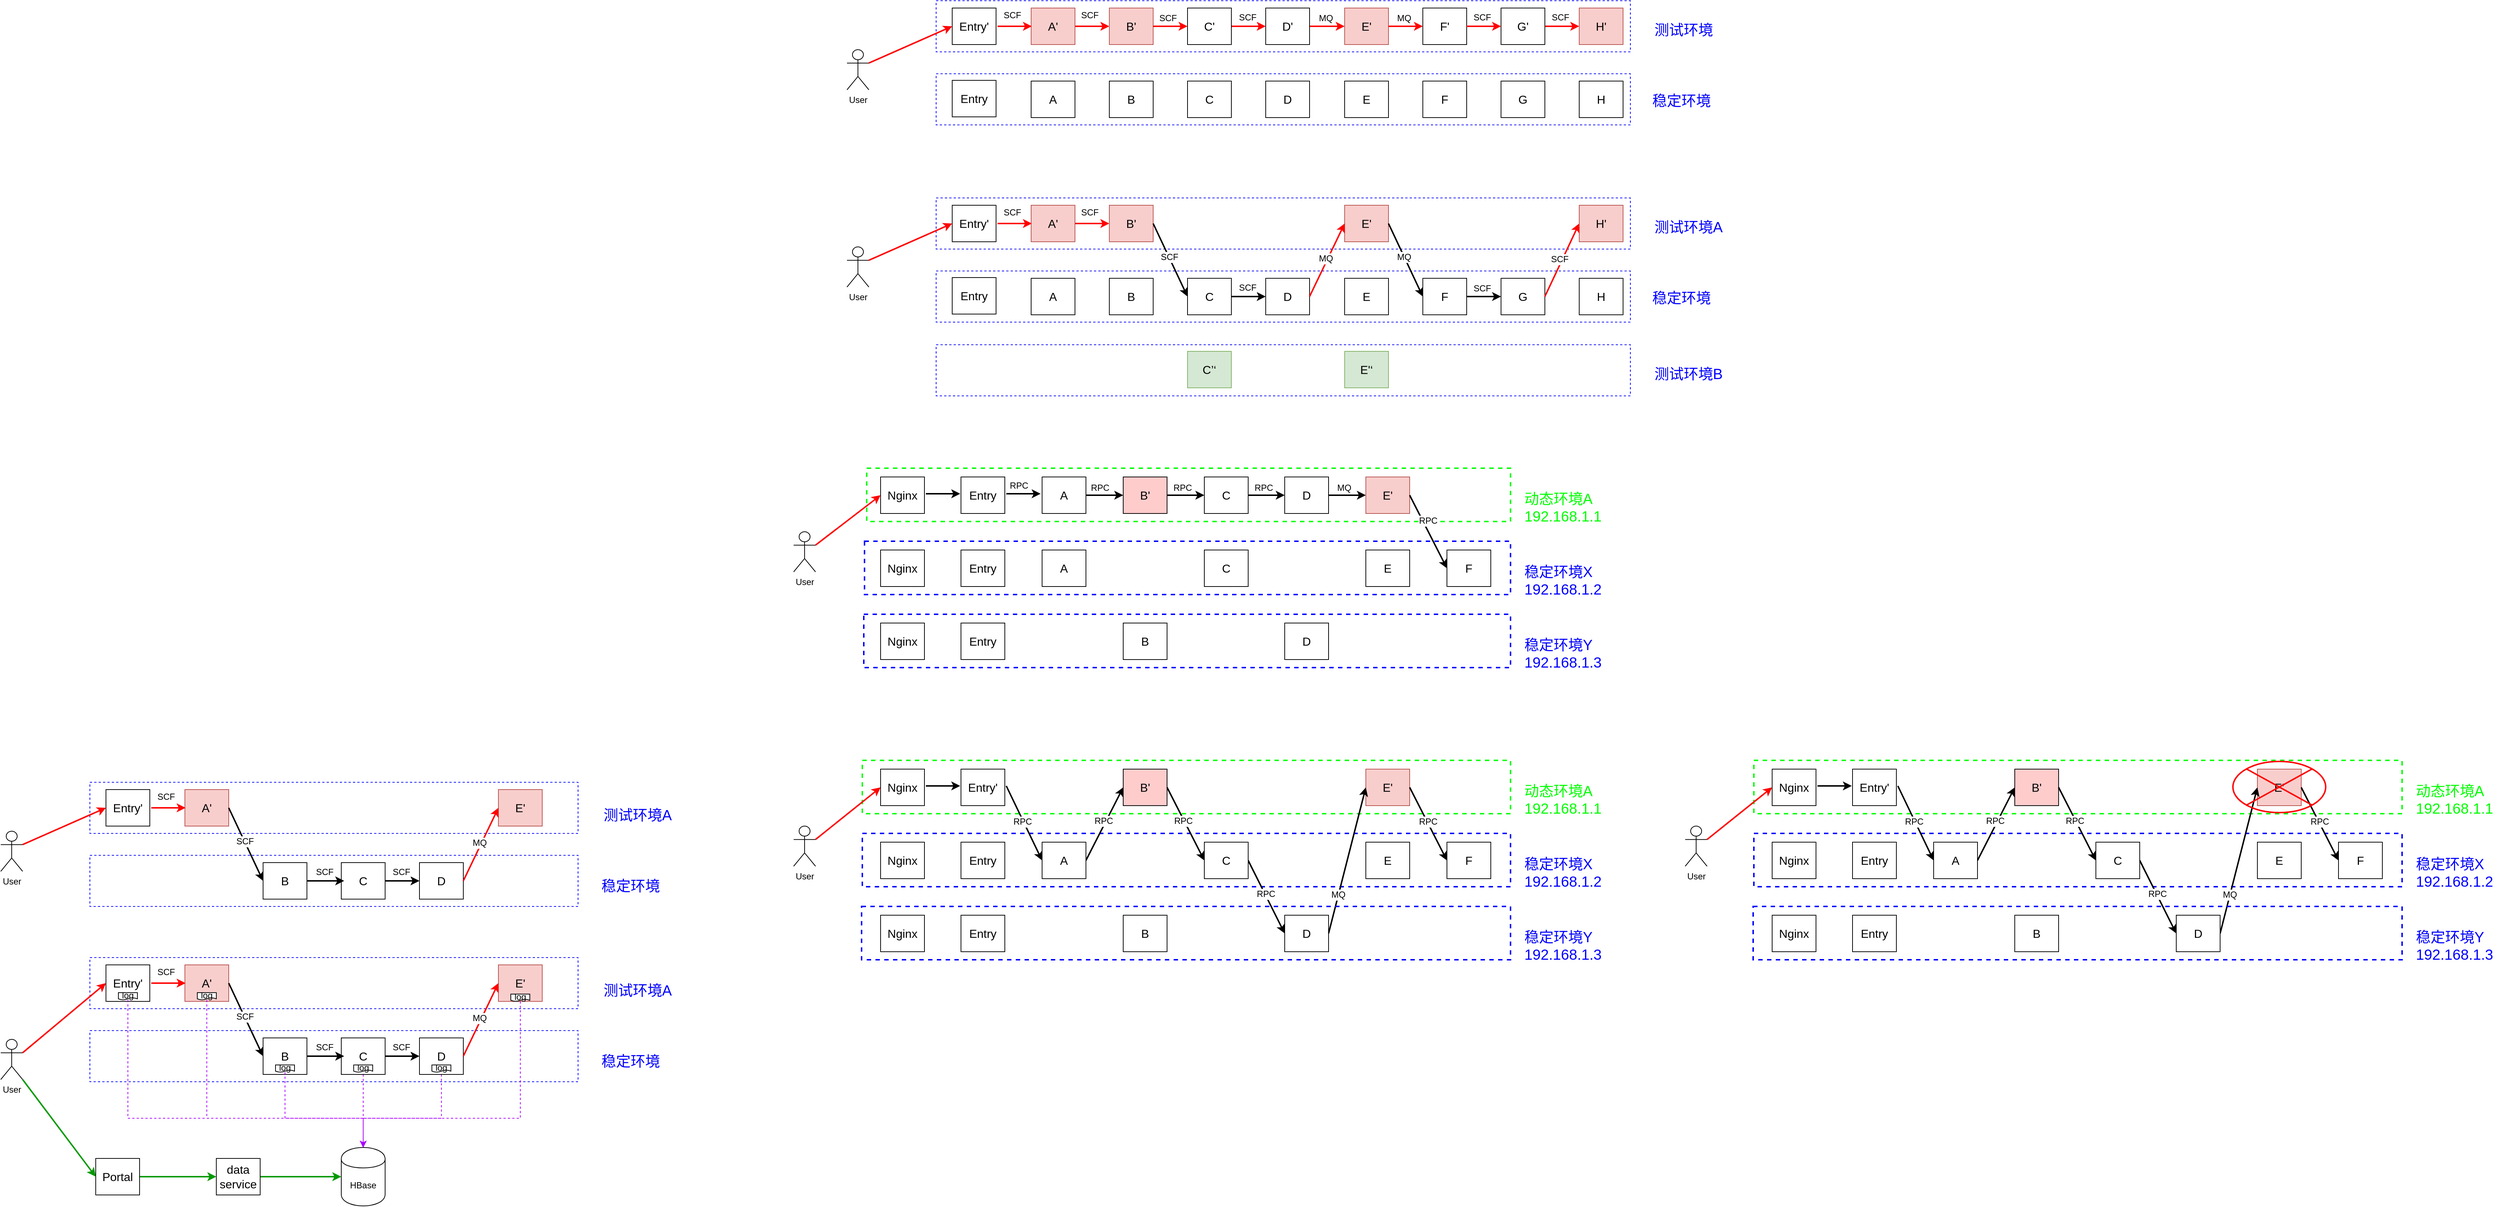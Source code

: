 <mxfile version="14.2.4" type="github">
  <diagram id="69ZBSbvt9rLcG2RWasq9" name="Page-1">
    <mxGraphModel dx="2941" dy="1163" grid="0" gridSize="10" guides="1" tooltips="1" connect="1" arrows="1" fold="1" page="0" pageScale="1" pageWidth="827" pageHeight="1169" math="0" shadow="0">
      <root>
        <mxCell id="0" />
        <mxCell id="1" parent="0" />
        <mxCell id="NZ3rb0n9lh6HmZGsMA7C-2" value="" style="rounded=0;whiteSpace=wrap;html=1;dashed=1;fillColor=none;strokeWidth=2;strokeColor=#00FF00;" vertex="1" parent="1">
          <mxGeometry x="999" y="990" width="887" height="73" as="geometry" />
        </mxCell>
        <mxCell id="BMpbifH7xYJ6WvZXKeA3-86" value="" style="rounded=0;whiteSpace=wrap;html=1;dashed=1;fillColor=none;strokeColor=#0000FF;strokeWidth=2;" parent="1" vertex="1">
          <mxGeometry x="-221" y="1090" width="887" height="73" as="geometry" />
        </mxCell>
        <mxCell id="eUdeMMIKcvTrbhibWo2s-39" value="" style="rounded=0;whiteSpace=wrap;html=1;dashed=1;fillColor=none;strokeColor=#0000FF;" parent="1" vertex="1">
          <mxGeometry x="-120" y="320" width="950" height="70" as="geometry" />
        </mxCell>
        <mxCell id="FcNUhbHKTN_N1aKMLd48-30" value="" style="rounded=0;whiteSpace=wrap;html=1;dashed=1;fillColor=none;strokeColor=#0000FF;" parent="1" vertex="1">
          <mxGeometry x="-120" y="50" width="950" height="70" as="geometry" />
        </mxCell>
        <mxCell id="eUdeMMIKcvTrbhibWo2s-38" value="" style="rounded=0;whiteSpace=wrap;html=1;dashed=1;fillColor=none;strokeColor=#0000FF;" parent="1" vertex="1">
          <mxGeometry x="-120" y="220" width="950" height="70" as="geometry" />
        </mxCell>
        <mxCell id="eUdeMMIKcvTrbhibWo2s-1" value="&lt;font style=&quot;font-size: 16px&quot;&gt;A&lt;/font&gt;" style="rounded=0;whiteSpace=wrap;html=1;" parent="1" vertex="1">
          <mxGeometry x="10" y="330" width="60" height="50" as="geometry" />
        </mxCell>
        <mxCell id="eUdeMMIKcvTrbhibWo2s-2" value="&lt;font style=&quot;font-size: 16px&quot;&gt;B&lt;/font&gt;" style="rounded=0;whiteSpace=wrap;html=1;" parent="1" vertex="1">
          <mxGeometry x="117" y="330" width="60" height="50" as="geometry" />
        </mxCell>
        <mxCell id="eUdeMMIKcvTrbhibWo2s-22" style="edgeStyle=orthogonalEdgeStyle;rounded=0;orthogonalLoop=1;jettySize=auto;html=1;exitX=1;exitY=0.5;exitDx=0;exitDy=0;entryX=0;entryY=0.5;entryDx=0;entryDy=0;strokeWidth=2;" parent="1" source="eUdeMMIKcvTrbhibWo2s-3" target="eUdeMMIKcvTrbhibWo2s-4" edge="1">
          <mxGeometry relative="1" as="geometry" />
        </mxCell>
        <mxCell id="eUdeMMIKcvTrbhibWo2s-30" value="SCF" style="text;html=1;resizable=0;points=[];align=center;verticalAlign=middle;labelBackgroundColor=#ffffff;" parent="eUdeMMIKcvTrbhibWo2s-22" vertex="1" connectable="0">
          <mxGeometry x="-0.149" y="4" relative="1" as="geometry">
            <mxPoint x="1.5" y="-8" as="offset" />
          </mxGeometry>
        </mxCell>
        <mxCell id="eUdeMMIKcvTrbhibWo2s-3" value="&lt;span style=&quot;font-size: 16px&quot;&gt;C&lt;/span&gt;" style="rounded=0;whiteSpace=wrap;html=1;" parent="1" vertex="1">
          <mxGeometry x="224" y="330" width="60" height="50" as="geometry" />
        </mxCell>
        <mxCell id="eUdeMMIKcvTrbhibWo2s-4" value="&lt;span style=&quot;font-size: 16px&quot;&gt;D&lt;/span&gt;" style="rounded=0;whiteSpace=wrap;html=1;" parent="1" vertex="1">
          <mxGeometry x="331" y="330" width="60" height="50" as="geometry" />
        </mxCell>
        <mxCell id="eUdeMMIKcvTrbhibWo2s-5" value="&lt;font style=&quot;font-size: 16px&quot;&gt;E&lt;/font&gt;" style="rounded=0;whiteSpace=wrap;html=1;" parent="1" vertex="1">
          <mxGeometry x="439" y="330" width="60" height="50" as="geometry" />
        </mxCell>
        <mxCell id="eUdeMMIKcvTrbhibWo2s-6" value="&lt;font style=&quot;font-size: 16px&quot;&gt;F&lt;/font&gt;" style="rounded=0;whiteSpace=wrap;html=1;" parent="1" vertex="1">
          <mxGeometry x="546" y="330" width="60" height="50" as="geometry" />
        </mxCell>
        <mxCell id="eUdeMMIKcvTrbhibWo2s-7" value="&lt;font style=&quot;font-size: 16px&quot;&gt;G&lt;/font&gt;" style="rounded=0;whiteSpace=wrap;html=1;" parent="1" vertex="1">
          <mxGeometry x="653" y="330" width="60" height="50" as="geometry" />
        </mxCell>
        <mxCell id="eUdeMMIKcvTrbhibWo2s-11" value="&lt;span style=&quot;font-size: 16px&quot;&gt;H&lt;/span&gt;" style="rounded=0;whiteSpace=wrap;html=1;" parent="1" vertex="1">
          <mxGeometry x="760" y="330" width="60" height="50" as="geometry" />
        </mxCell>
        <mxCell id="eUdeMMIKcvTrbhibWo2s-20" style="edgeStyle=orthogonalEdgeStyle;rounded=0;orthogonalLoop=1;jettySize=auto;html=1;exitX=1;exitY=0.5;exitDx=0;exitDy=0;entryX=0;entryY=0.5;entryDx=0;entryDy=0;strokeColor=#FF0000;strokeWidth=2;" parent="1" source="eUdeMMIKcvTrbhibWo2s-12" target="eUdeMMIKcvTrbhibWo2s-13" edge="1">
          <mxGeometry relative="1" as="geometry" />
        </mxCell>
        <mxCell id="eUdeMMIKcvTrbhibWo2s-28" value="SCF" style="text;html=1;resizable=0;points=[];align=center;verticalAlign=middle;labelBackgroundColor=#ffffff;" parent="eUdeMMIKcvTrbhibWo2s-20" vertex="1" connectable="0">
          <mxGeometry x="-0.064" relative="1" as="geometry">
            <mxPoint x="-2" y="-15" as="offset" />
          </mxGeometry>
        </mxCell>
        <mxCell id="eUdeMMIKcvTrbhibWo2s-12" value="&lt;font style=&quot;font-size: 16px&quot;&gt;A&#39;&lt;/font&gt;" style="rounded=0;whiteSpace=wrap;html=1;fillColor=#f8cecc;strokeColor=#b85450;" parent="1" vertex="1">
          <mxGeometry x="10" y="230" width="60" height="50" as="geometry" />
        </mxCell>
        <mxCell id="eUdeMMIKcvTrbhibWo2s-13" value="&lt;font style=&quot;font-size: 16px&quot;&gt;B&#39;&lt;/font&gt;" style="rounded=0;whiteSpace=wrap;html=1;fillColor=#f8cecc;strokeColor=#b85450;" parent="1" vertex="1">
          <mxGeometry x="117" y="230" width="60" height="50" as="geometry" />
        </mxCell>
        <mxCell id="eUdeMMIKcvTrbhibWo2s-16" value="&lt;font style=&quot;font-size: 16px&quot;&gt;E&#39;&lt;/font&gt;" style="rounded=0;whiteSpace=wrap;html=1;fillColor=#f8cecc;strokeColor=#b85450;" parent="1" vertex="1">
          <mxGeometry x="439" y="230" width="60" height="50" as="geometry" />
        </mxCell>
        <mxCell id="eUdeMMIKcvTrbhibWo2s-19" value="&lt;span style=&quot;font-size: 16px&quot;&gt;H&#39;&lt;/span&gt;" style="rounded=0;whiteSpace=wrap;html=1;fillColor=#f8cecc;strokeColor=#b85450;" parent="1" vertex="1">
          <mxGeometry x="760" y="230" width="60" height="50" as="geometry" />
        </mxCell>
        <mxCell id="eUdeMMIKcvTrbhibWo2s-21" value="" style="endArrow=classic;html=1;exitX=1;exitY=0.5;exitDx=0;exitDy=0;entryX=0;entryY=0.5;entryDx=0;entryDy=0;strokeWidth=2;" parent="1" source="eUdeMMIKcvTrbhibWo2s-13" target="eUdeMMIKcvTrbhibWo2s-3" edge="1">
          <mxGeometry width="50" height="50" relative="1" as="geometry">
            <mxPoint x="240" y="540" as="sourcePoint" />
            <mxPoint x="220" y="350" as="targetPoint" />
          </mxGeometry>
        </mxCell>
        <mxCell id="eUdeMMIKcvTrbhibWo2s-29" value="SCF" style="text;html=1;resizable=0;points=[];align=center;verticalAlign=middle;labelBackgroundColor=#ffffff;" parent="eUdeMMIKcvTrbhibWo2s-21" vertex="1" connectable="0">
          <mxGeometry x="-0.077" relative="1" as="geometry">
            <mxPoint as="offset" />
          </mxGeometry>
        </mxCell>
        <mxCell id="eUdeMMIKcvTrbhibWo2s-24" value="" style="endArrow=classic;html=1;strokeColor=#FF0000;strokeWidth=2;exitX=1;exitY=0.5;exitDx=0;exitDy=0;entryX=0;entryY=0.5;entryDx=0;entryDy=0;" parent="1" source="eUdeMMIKcvTrbhibWo2s-4" target="eUdeMMIKcvTrbhibWo2s-16" edge="1">
          <mxGeometry width="50" height="50" relative="1" as="geometry">
            <mxPoint x="340" y="490" as="sourcePoint" />
            <mxPoint x="390" y="440" as="targetPoint" />
          </mxGeometry>
        </mxCell>
        <mxCell id="eUdeMMIKcvTrbhibWo2s-31" value="MQ" style="text;html=1;resizable=0;points=[];align=center;verticalAlign=middle;labelBackgroundColor=#ffffff;" parent="eUdeMMIKcvTrbhibWo2s-24" vertex="1" connectable="0">
          <mxGeometry x="0.017" y="3" relative="1" as="geometry">
            <mxPoint as="offset" />
          </mxGeometry>
        </mxCell>
        <mxCell id="eUdeMMIKcvTrbhibWo2s-25" value="" style="endArrow=classic;html=1;exitX=1;exitY=0.5;exitDx=0;exitDy=0;entryX=0;entryY=0.5;entryDx=0;entryDy=0;strokeWidth=2;" parent="1" source="eUdeMMIKcvTrbhibWo2s-16" target="eUdeMMIKcvTrbhibWo2s-6" edge="1">
          <mxGeometry width="50" height="50" relative="1" as="geometry">
            <mxPoint x="187" y="265" as="sourcePoint" />
            <mxPoint x="234" y="365" as="targetPoint" />
          </mxGeometry>
        </mxCell>
        <mxCell id="eUdeMMIKcvTrbhibWo2s-32" value="MQ" style="text;html=1;resizable=0;points=[];align=center;verticalAlign=middle;labelBackgroundColor=#ffffff;" parent="eUdeMMIKcvTrbhibWo2s-25" vertex="1" connectable="0">
          <mxGeometry x="-0.092" y="-1" relative="1" as="geometry">
            <mxPoint as="offset" />
          </mxGeometry>
        </mxCell>
        <mxCell id="eUdeMMIKcvTrbhibWo2s-26" style="edgeStyle=orthogonalEdgeStyle;rounded=0;orthogonalLoop=1;jettySize=auto;html=1;exitX=1;exitY=0.5;exitDx=0;exitDy=0;entryX=0;entryY=0.5;entryDx=0;entryDy=0;strokeWidth=2;" parent="1" source="eUdeMMIKcvTrbhibWo2s-6" target="eUdeMMIKcvTrbhibWo2s-7" edge="1">
          <mxGeometry relative="1" as="geometry">
            <mxPoint x="294" y="365" as="sourcePoint" />
            <mxPoint x="341" y="365" as="targetPoint" />
          </mxGeometry>
        </mxCell>
        <mxCell id="eUdeMMIKcvTrbhibWo2s-27" value="" style="endArrow=classic;html=1;strokeColor=#FF0000;strokeWidth=2;exitX=1;exitY=0.5;exitDx=0;exitDy=0;entryX=0;entryY=0.5;entryDx=0;entryDy=0;" parent="1" source="eUdeMMIKcvTrbhibWo2s-7" target="eUdeMMIKcvTrbhibWo2s-19" edge="1">
          <mxGeometry width="50" height="50" relative="1" as="geometry">
            <mxPoint x="401" y="365" as="sourcePoint" />
            <mxPoint x="449" y="265" as="targetPoint" />
          </mxGeometry>
        </mxCell>
        <mxCell id="eUdeMMIKcvTrbhibWo2s-35" value="SCF" style="text;html=1;resizable=0;points=[];align=center;verticalAlign=middle;labelBackgroundColor=#ffffff;" parent="eUdeMMIKcvTrbhibWo2s-27" vertex="1" connectable="0">
          <mxGeometry x="-0.011" y="4" relative="1" as="geometry">
            <mxPoint as="offset" />
          </mxGeometry>
        </mxCell>
        <mxCell id="eUdeMMIKcvTrbhibWo2s-34" value="SCF" style="text;html=1;resizable=0;points=[];align=center;verticalAlign=middle;labelBackgroundColor=#ffffff;" parent="1" vertex="1" connectable="0">
          <mxGeometry x="625" y="352" as="geometry">
            <mxPoint x="1.5" y="-8" as="offset" />
          </mxGeometry>
        </mxCell>
        <mxCell id="eUdeMMIKcvTrbhibWo2s-36" value="&lt;font style=&quot;font-size: 20px&quot; color=&quot;#0000ff&quot;&gt;测试环境A&lt;/font&gt;" style="text;html=1;resizable=0;points=[];autosize=1;align=left;verticalAlign=top;spacingTop=-4;" parent="1" vertex="1">
          <mxGeometry x="861" y="245" width="110" height="20" as="geometry" />
        </mxCell>
        <mxCell id="eUdeMMIKcvTrbhibWo2s-37" value="&lt;font style=&quot;font-size: 20px&quot; color=&quot;#0000ff&quot;&gt;稳定环境&lt;/font&gt;" style="text;html=1;resizable=0;points=[];autosize=1;align=left;verticalAlign=top;spacingTop=-4;" parent="1" vertex="1">
          <mxGeometry x="858" y="342" width="100" height="20" as="geometry" />
        </mxCell>
        <mxCell id="eUdeMMIKcvTrbhibWo2s-43" value="User" style="shape=umlActor;verticalLabelPosition=bottom;labelBackgroundColor=#ffffff;verticalAlign=top;html=1;outlineConnect=0;fillColor=none;" parent="1" vertex="1">
          <mxGeometry x="-242" y="287" width="30" height="55" as="geometry" />
        </mxCell>
        <mxCell id="eUdeMMIKcvTrbhibWo2s-47" style="edgeStyle=orthogonalEdgeStyle;rounded=0;orthogonalLoop=1;jettySize=auto;html=1;exitX=1;exitY=0.5;exitDx=0;exitDy=0;entryX=0;entryY=0.5;entryDx=0;entryDy=0;strokeColor=#FF0000;strokeWidth=2;" parent="1" edge="1">
          <mxGeometry relative="1" as="geometry">
            <mxPoint x="-36" y="255" as="sourcePoint" />
            <mxPoint x="11" y="255" as="targetPoint" />
          </mxGeometry>
        </mxCell>
        <mxCell id="eUdeMMIKcvTrbhibWo2s-48" value="SCF" style="text;html=1;resizable=0;points=[];align=center;verticalAlign=middle;labelBackgroundColor=#ffffff;" parent="eUdeMMIKcvTrbhibWo2s-47" vertex="1" connectable="0">
          <mxGeometry x="-0.064" relative="1" as="geometry">
            <mxPoint x="-2" y="-15" as="offset" />
          </mxGeometry>
        </mxCell>
        <mxCell id="eUdeMMIKcvTrbhibWo2s-49" value="&lt;font style=&quot;font-size: 16px&quot;&gt;Entry&#39;&lt;/font&gt;" style="rounded=0;whiteSpace=wrap;html=1;" parent="1" vertex="1">
          <mxGeometry x="-98" y="230" width="60" height="50" as="geometry" />
        </mxCell>
        <mxCell id="eUdeMMIKcvTrbhibWo2s-52" value="&lt;font style=&quot;font-size: 16px&quot;&gt;Entry&lt;/font&gt;" style="rounded=0;whiteSpace=wrap;html=1;" parent="1" vertex="1">
          <mxGeometry x="-98" y="329" width="60" height="50" as="geometry" />
        </mxCell>
        <mxCell id="eUdeMMIKcvTrbhibWo2s-53" value="" style="endArrow=classic;html=1;strokeColor=#FF0000;strokeWidth=2;entryX=0;entryY=0.5;entryDx=0;entryDy=0;exitX=1;exitY=0.333;exitDx=0;exitDy=0;exitPerimeter=0;" parent="1" source="eUdeMMIKcvTrbhibWo2s-43" target="eUdeMMIKcvTrbhibWo2s-49" edge="1">
          <mxGeometry width="50" height="50" relative="1" as="geometry">
            <mxPoint x="-170" y="260" as="sourcePoint" />
            <mxPoint x="-250" y="480" as="targetPoint" />
          </mxGeometry>
        </mxCell>
        <mxCell id="FcNUhbHKTN_N1aKMLd48-1" value="" style="rounded=0;whiteSpace=wrap;html=1;dashed=1;fillColor=none;strokeColor=#0000FF;" parent="1" vertex="1">
          <mxGeometry x="-120" y="-50" width="950" height="70" as="geometry" />
        </mxCell>
        <mxCell id="FcNUhbHKTN_N1aKMLd48-2" value="&lt;font style=&quot;font-size: 16px&quot;&gt;A&lt;/font&gt;" style="rounded=0;whiteSpace=wrap;html=1;" parent="1" vertex="1">
          <mxGeometry x="10" y="60" width="60" height="50" as="geometry" />
        </mxCell>
        <mxCell id="FcNUhbHKTN_N1aKMLd48-3" value="&lt;font style=&quot;font-size: 16px&quot;&gt;B&lt;/font&gt;" style="rounded=0;whiteSpace=wrap;html=1;" parent="1" vertex="1">
          <mxGeometry x="117" y="60" width="60" height="50" as="geometry" />
        </mxCell>
        <mxCell id="FcNUhbHKTN_N1aKMLd48-6" value="&lt;span style=&quot;font-size: 16px&quot;&gt;C&lt;/span&gt;" style="rounded=0;whiteSpace=wrap;html=1;" parent="1" vertex="1">
          <mxGeometry x="224" y="60" width="60" height="50" as="geometry" />
        </mxCell>
        <mxCell id="FcNUhbHKTN_N1aKMLd48-7" value="&lt;span style=&quot;font-size: 16px&quot;&gt;D&lt;/span&gt;" style="rounded=0;whiteSpace=wrap;html=1;" parent="1" vertex="1">
          <mxGeometry x="331" y="60" width="60" height="50" as="geometry" />
        </mxCell>
        <mxCell id="FcNUhbHKTN_N1aKMLd48-8" value="&lt;font style=&quot;font-size: 16px&quot;&gt;E&lt;/font&gt;" style="rounded=0;whiteSpace=wrap;html=1;" parent="1" vertex="1">
          <mxGeometry x="439" y="60" width="60" height="50" as="geometry" />
        </mxCell>
        <mxCell id="FcNUhbHKTN_N1aKMLd48-9" value="&lt;font style=&quot;font-size: 16px&quot;&gt;F&lt;/font&gt;" style="rounded=0;whiteSpace=wrap;html=1;" parent="1" vertex="1">
          <mxGeometry x="546" y="60" width="60" height="50" as="geometry" />
        </mxCell>
        <mxCell id="FcNUhbHKTN_N1aKMLd48-10" value="&lt;font style=&quot;font-size: 16px&quot;&gt;G&lt;/font&gt;" style="rounded=0;whiteSpace=wrap;html=1;" parent="1" vertex="1">
          <mxGeometry x="653" y="60" width="60" height="50" as="geometry" />
        </mxCell>
        <mxCell id="FcNUhbHKTN_N1aKMLd48-11" value="&lt;span style=&quot;font-size: 16px&quot;&gt;H&lt;/span&gt;" style="rounded=0;whiteSpace=wrap;html=1;" parent="1" vertex="1">
          <mxGeometry x="760" y="60" width="60" height="50" as="geometry" />
        </mxCell>
        <mxCell id="FcNUhbHKTN_N1aKMLd48-12" style="edgeStyle=orthogonalEdgeStyle;rounded=0;orthogonalLoop=1;jettySize=auto;html=1;exitX=1;exitY=0.5;exitDx=0;exitDy=0;entryX=0;entryY=0.5;entryDx=0;entryDy=0;strokeColor=#FF0000;strokeWidth=2;" parent="1" source="FcNUhbHKTN_N1aKMLd48-14" target="FcNUhbHKTN_N1aKMLd48-15" edge="1">
          <mxGeometry relative="1" as="geometry" />
        </mxCell>
        <mxCell id="FcNUhbHKTN_N1aKMLd48-13" value="SCF" style="text;html=1;resizable=0;points=[];align=center;verticalAlign=middle;labelBackgroundColor=#ffffff;" parent="FcNUhbHKTN_N1aKMLd48-12" vertex="1" connectable="0">
          <mxGeometry x="-0.064" relative="1" as="geometry">
            <mxPoint x="-2" y="-15" as="offset" />
          </mxGeometry>
        </mxCell>
        <mxCell id="FcNUhbHKTN_N1aKMLd48-14" value="&lt;font style=&quot;font-size: 16px&quot;&gt;A&#39;&lt;/font&gt;" style="rounded=0;whiteSpace=wrap;html=1;fillColor=#f8cecc;strokeColor=#b85450;" parent="1" vertex="1">
          <mxGeometry x="10" y="-40" width="60" height="50" as="geometry" />
        </mxCell>
        <mxCell id="FcNUhbHKTN_N1aKMLd48-15" value="&lt;font style=&quot;font-size: 16px&quot;&gt;B&#39;&lt;/font&gt;" style="rounded=0;whiteSpace=wrap;html=1;fillColor=#f8cecc;strokeColor=#b85450;" parent="1" vertex="1">
          <mxGeometry x="117" y="-40" width="60" height="50" as="geometry" />
        </mxCell>
        <mxCell id="FcNUhbHKTN_N1aKMLd48-16" value="&lt;font style=&quot;font-size: 16px&quot;&gt;E&#39;&lt;/font&gt;" style="rounded=0;whiteSpace=wrap;html=1;fillColor=#f8cecc;strokeColor=#b85450;" parent="1" vertex="1">
          <mxGeometry x="439" y="-40" width="60" height="50" as="geometry" />
        </mxCell>
        <mxCell id="FcNUhbHKTN_N1aKMLd48-17" value="&lt;span style=&quot;font-size: 16px&quot;&gt;H&#39;&lt;/span&gt;" style="rounded=0;whiteSpace=wrap;html=1;fillColor=#f8cecc;strokeColor=#b85450;" parent="1" vertex="1">
          <mxGeometry x="760" y="-40" width="60" height="50" as="geometry" />
        </mxCell>
        <mxCell id="FcNUhbHKTN_N1aKMLd48-18" value="" style="endArrow=classic;html=1;exitX=1;exitY=0.5;exitDx=0;exitDy=0;entryX=0;entryY=0.5;entryDx=0;entryDy=0;strokeWidth=2;strokeColor=#FF0000;" parent="1" source="FcNUhbHKTN_N1aKMLd48-15" target="FcNUhbHKTN_N1aKMLd48-39" edge="1">
          <mxGeometry width="50" height="50" relative="1" as="geometry">
            <mxPoint x="240" y="270" as="sourcePoint" />
            <mxPoint x="220" y="80" as="targetPoint" />
          </mxGeometry>
        </mxCell>
        <mxCell id="FcNUhbHKTN_N1aKMLd48-19" value="SCF" style="text;html=1;resizable=0;points=[];align=center;verticalAlign=middle;labelBackgroundColor=#ffffff;" parent="FcNUhbHKTN_N1aKMLd48-18" vertex="1" connectable="0">
          <mxGeometry x="-0.077" relative="1" as="geometry">
            <mxPoint x="-2" y="-11" as="offset" />
          </mxGeometry>
        </mxCell>
        <mxCell id="FcNUhbHKTN_N1aKMLd48-20" value="" style="endArrow=classic;html=1;strokeColor=#FF0000;strokeWidth=2;exitX=1;exitY=0.5;exitDx=0;exitDy=0;entryX=0;entryY=0.5;entryDx=0;entryDy=0;" parent="1" source="FcNUhbHKTN_N1aKMLd48-40" target="FcNUhbHKTN_N1aKMLd48-16" edge="1">
          <mxGeometry width="50" height="50" relative="1" as="geometry">
            <mxPoint x="340" y="220" as="sourcePoint" />
            <mxPoint x="390" y="170" as="targetPoint" />
          </mxGeometry>
        </mxCell>
        <mxCell id="FcNUhbHKTN_N1aKMLd48-21" value="MQ" style="text;html=1;resizable=0;points=[];align=center;verticalAlign=middle;labelBackgroundColor=#ffffff;" parent="FcNUhbHKTN_N1aKMLd48-20" vertex="1" connectable="0">
          <mxGeometry x="0.017" y="3" relative="1" as="geometry">
            <mxPoint x="-3" y="-8" as="offset" />
          </mxGeometry>
        </mxCell>
        <mxCell id="FcNUhbHKTN_N1aKMLd48-22" value="" style="endArrow=classic;html=1;exitX=1;exitY=0.5;exitDx=0;exitDy=0;entryX=0;entryY=0.5;entryDx=0;entryDy=0;strokeWidth=2;strokeColor=#FF0000;" parent="1" source="FcNUhbHKTN_N1aKMLd48-16" target="FcNUhbHKTN_N1aKMLd48-41" edge="1">
          <mxGeometry width="50" height="50" relative="1" as="geometry">
            <mxPoint x="187" y="-5" as="sourcePoint" />
            <mxPoint x="234" y="95" as="targetPoint" />
          </mxGeometry>
        </mxCell>
        <mxCell id="FcNUhbHKTN_N1aKMLd48-23" value="MQ" style="text;html=1;resizable=0;points=[];align=center;verticalAlign=middle;labelBackgroundColor=#ffffff;" parent="FcNUhbHKTN_N1aKMLd48-22" vertex="1" connectable="0">
          <mxGeometry x="-0.092" y="-1" relative="1" as="geometry">
            <mxPoint x="-1" y="-12" as="offset" />
          </mxGeometry>
        </mxCell>
        <mxCell id="FcNUhbHKTN_N1aKMLd48-25" value="" style="endArrow=classic;html=1;strokeColor=#FF0000;strokeWidth=2;exitX=1;exitY=0.5;exitDx=0;exitDy=0;entryX=0;entryY=0.5;entryDx=0;entryDy=0;" parent="1" source="FcNUhbHKTN_N1aKMLd48-42" target="FcNUhbHKTN_N1aKMLd48-17" edge="1">
          <mxGeometry width="50" height="50" relative="1" as="geometry">
            <mxPoint x="401" y="95" as="sourcePoint" />
            <mxPoint x="449" y="-5" as="targetPoint" />
          </mxGeometry>
        </mxCell>
        <mxCell id="FcNUhbHKTN_N1aKMLd48-26" value="SCF" style="text;html=1;resizable=0;points=[];align=center;verticalAlign=middle;labelBackgroundColor=#ffffff;" parent="FcNUhbHKTN_N1aKMLd48-25" vertex="1" connectable="0">
          <mxGeometry x="-0.011" y="4" relative="1" as="geometry">
            <mxPoint x="-2" y="-8" as="offset" />
          </mxGeometry>
        </mxCell>
        <mxCell id="FcNUhbHKTN_N1aKMLd48-28" value="&lt;font style=&quot;font-size: 20px&quot; color=&quot;#0000ff&quot;&gt;测试环境&lt;/font&gt;" style="text;html=1;resizable=0;points=[];autosize=1;align=left;verticalAlign=top;spacingTop=-4;" parent="1" vertex="1">
          <mxGeometry x="861" y="-25" width="100" height="20" as="geometry" />
        </mxCell>
        <mxCell id="FcNUhbHKTN_N1aKMLd48-29" value="&lt;font style=&quot;font-size: 20px&quot; color=&quot;#0000ff&quot;&gt;稳定环境&lt;/font&gt;" style="text;html=1;resizable=0;points=[];autosize=1;align=left;verticalAlign=top;spacingTop=-4;" parent="1" vertex="1">
          <mxGeometry x="858" y="72" width="100" height="20" as="geometry" />
        </mxCell>
        <mxCell id="FcNUhbHKTN_N1aKMLd48-31" value="User" style="shape=umlActor;verticalLabelPosition=bottom;labelBackgroundColor=#ffffff;verticalAlign=top;html=1;outlineConnect=0;fillColor=none;" parent="1" vertex="1">
          <mxGeometry x="-242" y="17" width="30" height="55" as="geometry" />
        </mxCell>
        <mxCell id="FcNUhbHKTN_N1aKMLd48-32" style="edgeStyle=orthogonalEdgeStyle;rounded=0;orthogonalLoop=1;jettySize=auto;html=1;exitX=1;exitY=0.5;exitDx=0;exitDy=0;entryX=0;entryY=0.5;entryDx=0;entryDy=0;strokeColor=#FF0000;strokeWidth=2;" parent="1" edge="1">
          <mxGeometry relative="1" as="geometry">
            <mxPoint x="-36" y="-15" as="sourcePoint" />
            <mxPoint x="11" y="-15" as="targetPoint" />
          </mxGeometry>
        </mxCell>
        <mxCell id="FcNUhbHKTN_N1aKMLd48-33" value="SCF" style="text;html=1;resizable=0;points=[];align=center;verticalAlign=middle;labelBackgroundColor=#ffffff;" parent="FcNUhbHKTN_N1aKMLd48-32" vertex="1" connectable="0">
          <mxGeometry x="-0.064" relative="1" as="geometry">
            <mxPoint x="-2" y="-15" as="offset" />
          </mxGeometry>
        </mxCell>
        <mxCell id="FcNUhbHKTN_N1aKMLd48-34" value="&lt;font style=&quot;font-size: 16px&quot;&gt;Entry&#39;&lt;/font&gt;" style="rounded=0;whiteSpace=wrap;html=1;" parent="1" vertex="1">
          <mxGeometry x="-98" y="-40" width="60" height="50" as="geometry" />
        </mxCell>
        <mxCell id="FcNUhbHKTN_N1aKMLd48-35" value="&lt;font style=&quot;font-size: 16px&quot;&gt;Entry&lt;/font&gt;" style="rounded=0;whiteSpace=wrap;html=1;" parent="1" vertex="1">
          <mxGeometry x="-98" y="59" width="60" height="50" as="geometry" />
        </mxCell>
        <mxCell id="FcNUhbHKTN_N1aKMLd48-36" value="" style="endArrow=classic;html=1;strokeColor=#FF0000;strokeWidth=2;entryX=0;entryY=0.5;entryDx=0;entryDy=0;exitX=1;exitY=0.333;exitDx=0;exitDy=0;exitPerimeter=0;" parent="1" source="FcNUhbHKTN_N1aKMLd48-31" target="FcNUhbHKTN_N1aKMLd48-34" edge="1">
          <mxGeometry width="50" height="50" relative="1" as="geometry">
            <mxPoint x="-170" y="-10" as="sourcePoint" />
            <mxPoint x="-250" y="210" as="targetPoint" />
          </mxGeometry>
        </mxCell>
        <mxCell id="FcNUhbHKTN_N1aKMLd48-37" style="edgeStyle=orthogonalEdgeStyle;rounded=0;orthogonalLoop=1;jettySize=auto;html=1;exitX=1;exitY=0.5;exitDx=0;exitDy=0;entryX=0;entryY=0.5;entryDx=0;entryDy=0;strokeWidth=2;strokeColor=#FF0000;" parent="1" source="FcNUhbHKTN_N1aKMLd48-39" target="FcNUhbHKTN_N1aKMLd48-40" edge="1">
          <mxGeometry relative="1" as="geometry" />
        </mxCell>
        <mxCell id="FcNUhbHKTN_N1aKMLd48-38" value="SCF" style="text;html=1;resizable=0;points=[];align=center;verticalAlign=middle;labelBackgroundColor=#ffffff;" parent="FcNUhbHKTN_N1aKMLd48-37" vertex="1" connectable="0">
          <mxGeometry x="-0.149" y="4" relative="1" as="geometry">
            <mxPoint x="1.5" y="-8" as="offset" />
          </mxGeometry>
        </mxCell>
        <mxCell id="FcNUhbHKTN_N1aKMLd48-39" value="&lt;span style=&quot;font-size: 16px&quot;&gt;C&#39;&lt;/span&gt;" style="rounded=0;whiteSpace=wrap;html=1;" parent="1" vertex="1">
          <mxGeometry x="224" y="-40" width="60" height="50" as="geometry" />
        </mxCell>
        <mxCell id="FcNUhbHKTN_N1aKMLd48-40" value="&lt;span style=&quot;font-size: 16px&quot;&gt;D&#39;&lt;/span&gt;" style="rounded=0;whiteSpace=wrap;html=1;" parent="1" vertex="1">
          <mxGeometry x="331" y="-40" width="60" height="50" as="geometry" />
        </mxCell>
        <mxCell id="FcNUhbHKTN_N1aKMLd48-41" value="&lt;font style=&quot;font-size: 16px&quot;&gt;F&#39;&lt;/font&gt;" style="rounded=0;whiteSpace=wrap;html=1;" parent="1" vertex="1">
          <mxGeometry x="546" y="-40" width="60" height="50" as="geometry" />
        </mxCell>
        <mxCell id="FcNUhbHKTN_N1aKMLd48-42" value="&lt;font style=&quot;font-size: 16px&quot;&gt;G&#39;&lt;/font&gt;" style="rounded=0;whiteSpace=wrap;html=1;" parent="1" vertex="1">
          <mxGeometry x="653" y="-40" width="60" height="50" as="geometry" />
        </mxCell>
        <mxCell id="FcNUhbHKTN_N1aKMLd48-43" style="edgeStyle=orthogonalEdgeStyle;rounded=0;orthogonalLoop=1;jettySize=auto;html=1;exitX=1;exitY=0.5;exitDx=0;exitDy=0;entryX=0;entryY=0.5;entryDx=0;entryDy=0;strokeWidth=2;strokeColor=#FF0000;" parent="1" source="FcNUhbHKTN_N1aKMLd48-41" target="FcNUhbHKTN_N1aKMLd48-42" edge="1">
          <mxGeometry relative="1" as="geometry">
            <mxPoint x="294" y="-5" as="sourcePoint" />
            <mxPoint x="341" y="-5" as="targetPoint" />
          </mxGeometry>
        </mxCell>
        <mxCell id="FcNUhbHKTN_N1aKMLd48-44" value="SCF" style="text;html=1;resizable=0;points=[];align=center;verticalAlign=middle;labelBackgroundColor=#ffffff;direction=south;" parent="1" vertex="1" connectable="0">
          <mxGeometry x="625" y="-19" as="geometry">
            <mxPoint x="1.5" y="-8" as="offset" />
          </mxGeometry>
        </mxCell>
        <mxCell id="qF5JLNCXISUexSi5jr3T-1" value="" style="rounded=0;whiteSpace=wrap;html=1;dashed=1;fillColor=none;strokeColor=#0000FF;" parent="1" vertex="1">
          <mxGeometry x="-120" y="421" width="950" height="70" as="geometry" />
        </mxCell>
        <mxCell id="qF5JLNCXISUexSi5jr3T-12" value="&lt;font style=&quot;font-size: 20px&quot; color=&quot;#0000ff&quot;&gt;测试环境B&lt;/font&gt;" style="text;html=1;resizable=0;points=[];autosize=1;align=left;verticalAlign=top;spacingTop=-4;" parent="1" vertex="1">
          <mxGeometry x="861" y="446" width="110" height="20" as="geometry" />
        </mxCell>
        <mxCell id="qF5JLNCXISUexSi5jr3T-16" value="&lt;span style=&quot;font-size: 16px&quot;&gt;C’‘&lt;/span&gt;" style="rounded=0;whiteSpace=wrap;html=1;fillColor=#d5e8d4;strokeColor=#82b366;" parent="1" vertex="1">
          <mxGeometry x="224" y="430" width="60" height="50" as="geometry" />
        </mxCell>
        <mxCell id="qF5JLNCXISUexSi5jr3T-17" value="&lt;font style=&quot;font-size: 16px&quot;&gt;E&#39;‘&lt;/font&gt;" style="rounded=0;whiteSpace=wrap;html=1;fillColor=#d5e8d4;strokeColor=#82b366;" parent="1" vertex="1">
          <mxGeometry x="439" y="430" width="60" height="50" as="geometry" />
        </mxCell>
        <mxCell id="vhlOqCmI8paEedQ4tr9N-1" value="" style="rounded=0;whiteSpace=wrap;html=1;dashed=1;fillColor=none;strokeColor=#0000FF;" parent="1" vertex="1">
          <mxGeometry x="-1278" y="1120" width="668" height="70" as="geometry" />
        </mxCell>
        <mxCell id="vhlOqCmI8paEedQ4tr9N-2" value="" style="rounded=0;whiteSpace=wrap;html=1;dashed=1;fillColor=none;strokeColor=#0000FF;" parent="1" vertex="1">
          <mxGeometry x="-1278" y="1020" width="668" height="70" as="geometry" />
        </mxCell>
        <mxCell id="vhlOqCmI8paEedQ4tr9N-4" value="&lt;font style=&quot;font-size: 16px&quot;&gt;B&lt;/font&gt;" style="rounded=0;whiteSpace=wrap;html=1;" parent="1" vertex="1">
          <mxGeometry x="-1041" y="1130" width="60" height="50" as="geometry" />
        </mxCell>
        <mxCell id="vhlOqCmI8paEedQ4tr9N-5" style="edgeStyle=orthogonalEdgeStyle;rounded=0;orthogonalLoop=1;jettySize=auto;html=1;exitX=1;exitY=0.5;exitDx=0;exitDy=0;entryX=0;entryY=0.5;entryDx=0;entryDy=0;strokeWidth=2;" parent="1" source="vhlOqCmI8paEedQ4tr9N-7" target="vhlOqCmI8paEedQ4tr9N-8" edge="1">
          <mxGeometry relative="1" as="geometry" />
        </mxCell>
        <mxCell id="vhlOqCmI8paEedQ4tr9N-6" value="SCF" style="text;html=1;resizable=0;points=[];align=center;verticalAlign=middle;labelBackgroundColor=#ffffff;" parent="vhlOqCmI8paEedQ4tr9N-5" vertex="1" connectable="0">
          <mxGeometry x="-0.149" y="4" relative="1" as="geometry">
            <mxPoint x="1.5" y="-8" as="offset" />
          </mxGeometry>
        </mxCell>
        <mxCell id="vhlOqCmI8paEedQ4tr9N-7" value="&lt;span style=&quot;font-size: 16px&quot;&gt;C&lt;/span&gt;" style="rounded=0;whiteSpace=wrap;html=1;" parent="1" vertex="1">
          <mxGeometry x="-934" y="1130" width="60" height="50" as="geometry" />
        </mxCell>
        <mxCell id="vhlOqCmI8paEedQ4tr9N-8" value="&lt;span style=&quot;font-size: 16px&quot;&gt;D&lt;/span&gt;" style="rounded=0;whiteSpace=wrap;html=1;" parent="1" vertex="1">
          <mxGeometry x="-827" y="1130" width="60" height="50" as="geometry" />
        </mxCell>
        <mxCell id="vhlOqCmI8paEedQ4tr9N-15" value="&lt;font style=&quot;font-size: 16px&quot;&gt;A&#39;&lt;/font&gt;" style="rounded=0;whiteSpace=wrap;html=1;fillColor=#f8cecc;strokeColor=#b85450;" parent="1" vertex="1">
          <mxGeometry x="-1148" y="1030" width="60" height="50" as="geometry" />
        </mxCell>
        <mxCell id="vhlOqCmI8paEedQ4tr9N-17" value="&lt;font style=&quot;font-size: 16px&quot;&gt;E&#39;&lt;/font&gt;" style="rounded=0;whiteSpace=wrap;html=1;fillColor=#f8cecc;strokeColor=#b85450;" parent="1" vertex="1">
          <mxGeometry x="-719" y="1030" width="60" height="50" as="geometry" />
        </mxCell>
        <mxCell id="vhlOqCmI8paEedQ4tr9N-19" value="" style="endArrow=classic;html=1;exitX=1;exitY=0.5;exitDx=0;exitDy=0;entryX=0;entryY=0.5;entryDx=0;entryDy=0;strokeWidth=2;" parent="1" source="vhlOqCmI8paEedQ4tr9N-15" target="vhlOqCmI8paEedQ4tr9N-4" edge="1">
          <mxGeometry width="50" height="50" relative="1" as="geometry">
            <mxPoint x="-981" y="1055" as="sourcePoint" />
            <mxPoint x="-938" y="1150" as="targetPoint" />
          </mxGeometry>
        </mxCell>
        <mxCell id="vhlOqCmI8paEedQ4tr9N-20" value="SCF" style="text;html=1;resizable=0;points=[];align=center;verticalAlign=middle;labelBackgroundColor=#ffffff;" parent="vhlOqCmI8paEedQ4tr9N-19" vertex="1" connectable="0">
          <mxGeometry x="-0.077" relative="1" as="geometry">
            <mxPoint as="offset" />
          </mxGeometry>
        </mxCell>
        <mxCell id="vhlOqCmI8paEedQ4tr9N-21" value="" style="endArrow=classic;html=1;strokeColor=#FF0000;strokeWidth=2;exitX=1;exitY=0.5;exitDx=0;exitDy=0;entryX=0;entryY=0.5;entryDx=0;entryDy=0;" parent="1" source="vhlOqCmI8paEedQ4tr9N-8" target="vhlOqCmI8paEedQ4tr9N-17" edge="1">
          <mxGeometry width="50" height="50" relative="1" as="geometry">
            <mxPoint x="-818" y="1290" as="sourcePoint" />
            <mxPoint x="-768" y="1240" as="targetPoint" />
          </mxGeometry>
        </mxCell>
        <mxCell id="vhlOqCmI8paEedQ4tr9N-22" value="MQ" style="text;html=1;resizable=0;points=[];align=center;verticalAlign=middle;labelBackgroundColor=#ffffff;" parent="vhlOqCmI8paEedQ4tr9N-21" vertex="1" connectable="0">
          <mxGeometry x="0.017" y="3" relative="1" as="geometry">
            <mxPoint as="offset" />
          </mxGeometry>
        </mxCell>
        <mxCell id="vhlOqCmI8paEedQ4tr9N-29" value="&lt;font style=&quot;font-size: 20px&quot; color=&quot;#0000ff&quot;&gt;测试环境A&lt;/font&gt;" style="text;html=1;resizable=0;points=[];autosize=1;align=left;verticalAlign=top;spacingTop=-4;" parent="1" vertex="1">
          <mxGeometry x="-577" y="1050" width="110" height="20" as="geometry" />
        </mxCell>
        <mxCell id="vhlOqCmI8paEedQ4tr9N-30" value="&lt;font style=&quot;font-size: 20px&quot; color=&quot;#0000ff&quot;&gt;稳定环境&lt;/font&gt;" style="text;html=1;resizable=0;points=[];autosize=1;align=left;verticalAlign=top;spacingTop=-4;" parent="1" vertex="1">
          <mxGeometry x="-580" y="1147" width="100" height="20" as="geometry" />
        </mxCell>
        <mxCell id="vhlOqCmI8paEedQ4tr9N-31" value="User" style="shape=umlActor;verticalLabelPosition=bottom;labelBackgroundColor=#ffffff;verticalAlign=top;html=1;outlineConnect=0;fillColor=none;" parent="1" vertex="1">
          <mxGeometry x="-1400" y="1087" width="30" height="55" as="geometry" />
        </mxCell>
        <mxCell id="vhlOqCmI8paEedQ4tr9N-32" style="edgeStyle=orthogonalEdgeStyle;rounded=0;orthogonalLoop=1;jettySize=auto;html=1;exitX=1;exitY=0.5;exitDx=0;exitDy=0;entryX=0;entryY=0.5;entryDx=0;entryDy=0;strokeColor=#FF0000;strokeWidth=2;" parent="1" edge="1">
          <mxGeometry relative="1" as="geometry">
            <mxPoint x="-1194" y="1055" as="sourcePoint" />
            <mxPoint x="-1147" y="1055" as="targetPoint" />
          </mxGeometry>
        </mxCell>
        <mxCell id="vhlOqCmI8paEedQ4tr9N-33" value="SCF" style="text;html=1;resizable=0;points=[];align=center;verticalAlign=middle;labelBackgroundColor=#ffffff;" parent="vhlOqCmI8paEedQ4tr9N-32" vertex="1" connectable="0">
          <mxGeometry x="-0.064" relative="1" as="geometry">
            <mxPoint x="-2" y="-15" as="offset" />
          </mxGeometry>
        </mxCell>
        <mxCell id="vhlOqCmI8paEedQ4tr9N-34" value="&lt;font style=&quot;font-size: 16px&quot;&gt;Entry&#39;&lt;/font&gt;" style="rounded=0;whiteSpace=wrap;html=1;" parent="1" vertex="1">
          <mxGeometry x="-1256" y="1030" width="60" height="50" as="geometry" />
        </mxCell>
        <mxCell id="vhlOqCmI8paEedQ4tr9N-36" value="" style="endArrow=classic;html=1;strokeColor=#FF0000;strokeWidth=2;entryX=0;entryY=0.5;entryDx=0;entryDy=0;exitX=1;exitY=0.333;exitDx=0;exitDy=0;exitPerimeter=0;" parent="1" source="vhlOqCmI8paEedQ4tr9N-31" target="vhlOqCmI8paEedQ4tr9N-34" edge="1">
          <mxGeometry width="50" height="50" relative="1" as="geometry">
            <mxPoint x="-1328" y="1060" as="sourcePoint" />
            <mxPoint x="-1408" y="1280" as="targetPoint" />
          </mxGeometry>
        </mxCell>
        <mxCell id="vhlOqCmI8paEedQ4tr9N-42" style="edgeStyle=orthogonalEdgeStyle;rounded=0;orthogonalLoop=1;jettySize=auto;html=1;exitX=1;exitY=0.5;exitDx=0;exitDy=0;strokeWidth=2;" parent="1" source="vhlOqCmI8paEedQ4tr9N-4" edge="1">
          <mxGeometry relative="1" as="geometry">
            <mxPoint x="-864" y="1165" as="sourcePoint" />
            <mxPoint x="-930" y="1155" as="targetPoint" />
          </mxGeometry>
        </mxCell>
        <mxCell id="vhlOqCmI8paEedQ4tr9N-43" value="SCF" style="text;html=1;resizable=0;points=[];align=center;verticalAlign=middle;labelBackgroundColor=#ffffff;" parent="vhlOqCmI8paEedQ4tr9N-42" vertex="1" connectable="0">
          <mxGeometry x="-0.149" y="4" relative="1" as="geometry">
            <mxPoint x="1.5" y="-8" as="offset" />
          </mxGeometry>
        </mxCell>
        <mxCell id="vhlOqCmI8paEedQ4tr9N-44" value="" style="rounded=0;whiteSpace=wrap;html=1;dashed=1;fillColor=none;strokeColor=#0000FF;" parent="1" vertex="1">
          <mxGeometry x="-1278" y="1360" width="668" height="70" as="geometry" />
        </mxCell>
        <mxCell id="vhlOqCmI8paEedQ4tr9N-45" value="" style="rounded=0;whiteSpace=wrap;html=1;dashed=1;fillColor=none;strokeColor=#0000FF;" parent="1" vertex="1">
          <mxGeometry x="-1278" y="1260" width="668" height="70" as="geometry" />
        </mxCell>
        <mxCell id="vhlOqCmI8paEedQ4tr9N-46" value="&lt;font style=&quot;font-size: 16px&quot;&gt;B&lt;/font&gt;" style="rounded=0;whiteSpace=wrap;html=1;" parent="1" vertex="1">
          <mxGeometry x="-1041" y="1370" width="60" height="50" as="geometry" />
        </mxCell>
        <mxCell id="vhlOqCmI8paEedQ4tr9N-47" style="edgeStyle=orthogonalEdgeStyle;rounded=0;orthogonalLoop=1;jettySize=auto;html=1;exitX=1;exitY=0.5;exitDx=0;exitDy=0;entryX=0;entryY=0.5;entryDx=0;entryDy=0;strokeWidth=2;" parent="1" source="vhlOqCmI8paEedQ4tr9N-49" target="vhlOqCmI8paEedQ4tr9N-50" edge="1">
          <mxGeometry relative="1" as="geometry" />
        </mxCell>
        <mxCell id="vhlOqCmI8paEedQ4tr9N-48" value="SCF" style="text;html=1;resizable=0;points=[];align=center;verticalAlign=middle;labelBackgroundColor=#ffffff;" parent="vhlOqCmI8paEedQ4tr9N-47" vertex="1" connectable="0">
          <mxGeometry x="-0.149" y="4" relative="1" as="geometry">
            <mxPoint x="1.5" y="-8" as="offset" />
          </mxGeometry>
        </mxCell>
        <mxCell id="vhlOqCmI8paEedQ4tr9N-80" style="edgeStyle=orthogonalEdgeStyle;rounded=0;orthogonalLoop=1;jettySize=auto;html=1;entryX=0.5;entryY=0;entryDx=0;entryDy=0;dashed=1;strokeColor=#AA00FF;" parent="1" source="vhlOqCmI8paEedQ4tr9N-49" target="vhlOqCmI8paEedQ4tr9N-75" edge="1">
          <mxGeometry relative="1" as="geometry" />
        </mxCell>
        <mxCell id="vhlOqCmI8paEedQ4tr9N-49" value="&lt;span style=&quot;font-size: 16px&quot;&gt;C&lt;/span&gt;" style="rounded=0;whiteSpace=wrap;html=1;" parent="1" vertex="1">
          <mxGeometry x="-934" y="1370" width="60" height="50" as="geometry" />
        </mxCell>
        <mxCell id="vhlOqCmI8paEedQ4tr9N-81" style="edgeStyle=orthogonalEdgeStyle;rounded=0;orthogonalLoop=1;jettySize=auto;html=1;entryX=0.5;entryY=0;entryDx=0;entryDy=0;dashed=1;strokeColor=#AA00FF;" parent="1" source="vhlOqCmI8paEedQ4tr9N-50" target="vhlOqCmI8paEedQ4tr9N-75" edge="1">
          <mxGeometry relative="1" as="geometry">
            <Array as="points">
              <mxPoint x="-797" y="1480" />
              <mxPoint x="-904" y="1480" />
            </Array>
          </mxGeometry>
        </mxCell>
        <mxCell id="vhlOqCmI8paEedQ4tr9N-50" value="&lt;span style=&quot;font-size: 16px&quot;&gt;D&lt;/span&gt;" style="rounded=0;whiteSpace=wrap;html=1;" parent="1" vertex="1">
          <mxGeometry x="-827" y="1370" width="60" height="50" as="geometry" />
        </mxCell>
        <mxCell id="vhlOqCmI8paEedQ4tr9N-51" value="&lt;font style=&quot;font-size: 16px&quot;&gt;A&#39;&lt;/font&gt;" style="rounded=0;whiteSpace=wrap;html=1;fillColor=#f8cecc;strokeColor=#b85450;" parent="1" vertex="1">
          <mxGeometry x="-1148" y="1270" width="60" height="50" as="geometry" />
        </mxCell>
        <mxCell id="vhlOqCmI8paEedQ4tr9N-52" value="&lt;font style=&quot;font-size: 16px&quot;&gt;E&#39;&lt;/font&gt;" style="rounded=0;whiteSpace=wrap;html=1;fillColor=#f8cecc;strokeColor=#b85450;" parent="1" vertex="1">
          <mxGeometry x="-719" y="1270" width="60" height="50" as="geometry" />
        </mxCell>
        <mxCell id="vhlOqCmI8paEedQ4tr9N-53" value="" style="endArrow=classic;html=1;exitX=1;exitY=0.5;exitDx=0;exitDy=0;entryX=0;entryY=0.5;entryDx=0;entryDy=0;strokeWidth=2;" parent="1" source="vhlOqCmI8paEedQ4tr9N-51" target="vhlOqCmI8paEedQ4tr9N-46" edge="1">
          <mxGeometry width="50" height="50" relative="1" as="geometry">
            <mxPoint x="-981" y="1295" as="sourcePoint" />
            <mxPoint x="-938" y="1390" as="targetPoint" />
          </mxGeometry>
        </mxCell>
        <mxCell id="vhlOqCmI8paEedQ4tr9N-54" value="SCF" style="text;html=1;resizable=0;points=[];align=center;verticalAlign=middle;labelBackgroundColor=#ffffff;" parent="vhlOqCmI8paEedQ4tr9N-53" vertex="1" connectable="0">
          <mxGeometry x="-0.077" relative="1" as="geometry">
            <mxPoint as="offset" />
          </mxGeometry>
        </mxCell>
        <mxCell id="vhlOqCmI8paEedQ4tr9N-55" value="" style="endArrow=classic;html=1;strokeColor=#FF0000;strokeWidth=2;exitX=1;exitY=0.5;exitDx=0;exitDy=0;entryX=0;entryY=0.5;entryDx=0;entryDy=0;" parent="1" source="vhlOqCmI8paEedQ4tr9N-50" target="vhlOqCmI8paEedQ4tr9N-52" edge="1">
          <mxGeometry width="50" height="50" relative="1" as="geometry">
            <mxPoint x="-818" y="1530" as="sourcePoint" />
            <mxPoint x="-768" y="1480" as="targetPoint" />
          </mxGeometry>
        </mxCell>
        <mxCell id="vhlOqCmI8paEedQ4tr9N-56" value="MQ" style="text;html=1;resizable=0;points=[];align=center;verticalAlign=middle;labelBackgroundColor=#ffffff;" parent="vhlOqCmI8paEedQ4tr9N-55" vertex="1" connectable="0">
          <mxGeometry x="0.017" y="3" relative="1" as="geometry">
            <mxPoint as="offset" />
          </mxGeometry>
        </mxCell>
        <mxCell id="vhlOqCmI8paEedQ4tr9N-57" value="&lt;font style=&quot;font-size: 20px&quot; color=&quot;#0000ff&quot;&gt;测试环境A&lt;/font&gt;" style="text;html=1;resizable=0;points=[];autosize=1;align=left;verticalAlign=top;spacingTop=-4;" parent="1" vertex="1">
          <mxGeometry x="-577" y="1290" width="110" height="20" as="geometry" />
        </mxCell>
        <mxCell id="vhlOqCmI8paEedQ4tr9N-58" value="&lt;font style=&quot;font-size: 20px&quot; color=&quot;#0000ff&quot;&gt;稳定环境&lt;/font&gt;" style="text;html=1;resizable=0;points=[];autosize=1;align=left;verticalAlign=top;spacingTop=-4;" parent="1" vertex="1">
          <mxGeometry x="-580" y="1387" width="100" height="20" as="geometry" />
        </mxCell>
        <mxCell id="vhlOqCmI8paEedQ4tr9N-59" value="User" style="shape=umlActor;verticalLabelPosition=bottom;labelBackgroundColor=#ffffff;verticalAlign=top;html=1;outlineConnect=0;fillColor=none;" parent="1" vertex="1">
          <mxGeometry x="-1400" y="1372" width="30" height="55" as="geometry" />
        </mxCell>
        <mxCell id="vhlOqCmI8paEedQ4tr9N-60" style="edgeStyle=orthogonalEdgeStyle;rounded=0;orthogonalLoop=1;jettySize=auto;html=1;exitX=1;exitY=0.5;exitDx=0;exitDy=0;entryX=0;entryY=0.5;entryDx=0;entryDy=0;strokeColor=#FF0000;strokeWidth=2;" parent="1" edge="1">
          <mxGeometry relative="1" as="geometry">
            <mxPoint x="-1194" y="1295" as="sourcePoint" />
            <mxPoint x="-1147" y="1295" as="targetPoint" />
          </mxGeometry>
        </mxCell>
        <mxCell id="vhlOqCmI8paEedQ4tr9N-61" value="SCF" style="text;html=1;resizable=0;points=[];align=center;verticalAlign=middle;labelBackgroundColor=#ffffff;" parent="vhlOqCmI8paEedQ4tr9N-60" vertex="1" connectable="0">
          <mxGeometry x="-0.064" relative="1" as="geometry">
            <mxPoint x="-2" y="-15" as="offset" />
          </mxGeometry>
        </mxCell>
        <mxCell id="vhlOqCmI8paEedQ4tr9N-62" value="&lt;font style=&quot;font-size: 16px&quot;&gt;Entry&#39;&lt;/font&gt;" style="rounded=0;whiteSpace=wrap;html=1;" parent="1" vertex="1">
          <mxGeometry x="-1256" y="1270" width="60" height="50" as="geometry" />
        </mxCell>
        <mxCell id="vhlOqCmI8paEedQ4tr9N-63" value="" style="endArrow=classic;html=1;strokeColor=#FF0000;strokeWidth=2;entryX=0;entryY=0.5;entryDx=0;entryDy=0;exitX=1;exitY=0.333;exitDx=0;exitDy=0;exitPerimeter=0;" parent="1" source="vhlOqCmI8paEedQ4tr9N-59" target="vhlOqCmI8paEedQ4tr9N-62" edge="1">
          <mxGeometry width="50" height="50" relative="1" as="geometry">
            <mxPoint x="-1328" y="1300" as="sourcePoint" />
            <mxPoint x="-1408" y="1520" as="targetPoint" />
          </mxGeometry>
        </mxCell>
        <mxCell id="vhlOqCmI8paEedQ4tr9N-64" style="edgeStyle=orthogonalEdgeStyle;rounded=0;orthogonalLoop=1;jettySize=auto;html=1;exitX=1;exitY=0.5;exitDx=0;exitDy=0;strokeWidth=2;" parent="1" source="vhlOqCmI8paEedQ4tr9N-46" edge="1">
          <mxGeometry relative="1" as="geometry">
            <mxPoint x="-864" y="1405" as="sourcePoint" />
            <mxPoint x="-930" y="1395" as="targetPoint" />
          </mxGeometry>
        </mxCell>
        <mxCell id="vhlOqCmI8paEedQ4tr9N-65" value="SCF" style="text;html=1;resizable=0;points=[];align=center;verticalAlign=middle;labelBackgroundColor=#ffffff;" parent="vhlOqCmI8paEedQ4tr9N-64" vertex="1" connectable="0">
          <mxGeometry x="-0.149" y="4" relative="1" as="geometry">
            <mxPoint x="1.5" y="-8" as="offset" />
          </mxGeometry>
        </mxCell>
        <mxCell id="vhlOqCmI8paEedQ4tr9N-76" style="edgeStyle=orthogonalEdgeStyle;rounded=0;orthogonalLoop=1;jettySize=auto;html=1;entryX=0.5;entryY=0;entryDx=0;entryDy=0;dashed=1;fillColor=#d80073;strokeColor=#AA00FF;" parent="1" source="vhlOqCmI8paEedQ4tr9N-66" target="vhlOqCmI8paEedQ4tr9N-75" edge="1">
          <mxGeometry relative="1" as="geometry">
            <Array as="points">
              <mxPoint x="-1226" y="1480" />
              <mxPoint x="-904" y="1480" />
            </Array>
          </mxGeometry>
        </mxCell>
        <mxCell id="vhlOqCmI8paEedQ4tr9N-66" value="log" style="shape=document;whiteSpace=wrap;html=1;boundedLbl=1;" parent="1" vertex="1">
          <mxGeometry x="-1239" y="1308" width="26" height="10" as="geometry" />
        </mxCell>
        <mxCell id="vhlOqCmI8paEedQ4tr9N-77" style="edgeStyle=orthogonalEdgeStyle;rounded=0;orthogonalLoop=1;jettySize=auto;html=1;entryX=0.5;entryY=0;entryDx=0;entryDy=0;dashed=1;strokeColor=#AA00FF;" parent="1" source="vhlOqCmI8paEedQ4tr9N-70" target="vhlOqCmI8paEedQ4tr9N-75" edge="1">
          <mxGeometry relative="1" as="geometry">
            <Array as="points">
              <mxPoint x="-1118" y="1480" />
              <mxPoint x="-904" y="1480" />
            </Array>
          </mxGeometry>
        </mxCell>
        <mxCell id="vhlOqCmI8paEedQ4tr9N-70" value="log" style="shape=document;whiteSpace=wrap;html=1;boundedLbl=1;" parent="1" vertex="1">
          <mxGeometry x="-1131" y="1308" width="26" height="10" as="geometry" />
        </mxCell>
        <mxCell id="vhlOqCmI8paEedQ4tr9N-79" style="edgeStyle=orthogonalEdgeStyle;rounded=0;orthogonalLoop=1;jettySize=auto;html=1;entryX=0.5;entryY=0;entryDx=0;entryDy=0;dashed=1;strokeColor=#AA00FF;" parent="1" source="vhlOqCmI8paEedQ4tr9N-71" target="vhlOqCmI8paEedQ4tr9N-75" edge="1">
          <mxGeometry relative="1" as="geometry">
            <Array as="points">
              <mxPoint x="-1011" y="1480" />
              <mxPoint x="-904" y="1480" />
            </Array>
          </mxGeometry>
        </mxCell>
        <mxCell id="vhlOqCmI8paEedQ4tr9N-71" value="log" style="shape=document;whiteSpace=wrap;html=1;boundedLbl=1;" parent="1" vertex="1">
          <mxGeometry x="-1024" y="1407" width="26" height="10" as="geometry" />
        </mxCell>
        <mxCell id="vhlOqCmI8paEedQ4tr9N-72" value="log" style="shape=document;whiteSpace=wrap;html=1;boundedLbl=1;" parent="1" vertex="1">
          <mxGeometry x="-917" y="1407" width="26" height="10" as="geometry" />
        </mxCell>
        <mxCell id="vhlOqCmI8paEedQ4tr9N-73" value="log" style="shape=document;whiteSpace=wrap;html=1;boundedLbl=1;" parent="1" vertex="1">
          <mxGeometry x="-810" y="1407" width="26" height="10" as="geometry" />
        </mxCell>
        <mxCell id="vhlOqCmI8paEedQ4tr9N-82" style="edgeStyle=orthogonalEdgeStyle;rounded=0;orthogonalLoop=1;jettySize=auto;html=1;entryX=0.5;entryY=0;entryDx=0;entryDy=0;dashed=1;strokeColor=#AA00FF;" parent="1" source="vhlOqCmI8paEedQ4tr9N-74" target="vhlOqCmI8paEedQ4tr9N-75" edge="1">
          <mxGeometry relative="1" as="geometry">
            <Array as="points">
              <mxPoint x="-689" y="1480" />
              <mxPoint x="-904" y="1480" />
            </Array>
          </mxGeometry>
        </mxCell>
        <mxCell id="vhlOqCmI8paEedQ4tr9N-74" value="log" style="shape=document;whiteSpace=wrap;html=1;boundedLbl=1;" parent="1" vertex="1">
          <mxGeometry x="-702" y="1310" width="26" height="10" as="geometry" />
        </mxCell>
        <mxCell id="vhlOqCmI8paEedQ4tr9N-75" value="HBase" style="shape=cylinder;whiteSpace=wrap;html=1;boundedLbl=1;backgroundOutline=1;" parent="1" vertex="1">
          <mxGeometry x="-934" y="1520" width="60" height="80" as="geometry" />
        </mxCell>
        <mxCell id="vhlOqCmI8paEedQ4tr9N-86" style="edgeStyle=orthogonalEdgeStyle;rounded=0;orthogonalLoop=1;jettySize=auto;html=1;exitX=1;exitY=0.5;exitDx=0;exitDy=0;strokeColor=#009900;strokeWidth=2;" parent="1" source="vhlOqCmI8paEedQ4tr9N-83" target="vhlOqCmI8paEedQ4tr9N-84" edge="1">
          <mxGeometry relative="1" as="geometry" />
        </mxCell>
        <mxCell id="vhlOqCmI8paEedQ4tr9N-83" value="&lt;font style=&quot;font-size: 16px&quot;&gt;Portal&lt;/font&gt;" style="rounded=0;whiteSpace=wrap;html=1;" parent="1" vertex="1">
          <mxGeometry x="-1270" y="1535" width="60" height="50" as="geometry" />
        </mxCell>
        <mxCell id="vhlOqCmI8paEedQ4tr9N-85" style="edgeStyle=orthogonalEdgeStyle;rounded=0;orthogonalLoop=1;jettySize=auto;html=1;strokeColor=#009900;strokeWidth=2;" parent="1" source="vhlOqCmI8paEedQ4tr9N-84" target="vhlOqCmI8paEedQ4tr9N-75" edge="1">
          <mxGeometry relative="1" as="geometry" />
        </mxCell>
        <mxCell id="vhlOqCmI8paEedQ4tr9N-84" value="&lt;font style=&quot;font-size: 16px&quot;&gt;data service&lt;/font&gt;" style="rounded=0;whiteSpace=wrap;html=1;" parent="1" vertex="1">
          <mxGeometry x="-1105" y="1535" width="60" height="50" as="geometry" />
        </mxCell>
        <mxCell id="vhlOqCmI8paEedQ4tr9N-89" value="" style="endArrow=classic;html=1;strokeColor=#009900;strokeWidth=2;exitX=1;exitY=1;exitDx=0;exitDy=0;exitPerimeter=0;entryX=0;entryY=0.5;entryDx=0;entryDy=0;" parent="1" source="vhlOqCmI8paEedQ4tr9N-59" target="vhlOqCmI8paEedQ4tr9N-83" edge="1">
          <mxGeometry width="50" height="50" relative="1" as="geometry">
            <mxPoint x="-1410" y="1530" as="sourcePoint" />
            <mxPoint x="-1360" y="1480" as="targetPoint" />
          </mxGeometry>
        </mxCell>
        <mxCell id="BMpbifH7xYJ6WvZXKeA3-2" value="" style="rounded=0;whiteSpace=wrap;html=1;dashed=1;fillColor=none;strokeWidth=2;strokeColor=#00FF00;" parent="1" vertex="1">
          <mxGeometry x="-215" y="590" width="881" height="73" as="geometry" />
        </mxCell>
        <mxCell id="BMpbifH7xYJ6WvZXKeA3-3" value="&lt;font style=&quot;font-size: 16px&quot;&gt;B&#39;&lt;/font&gt;" style="rounded=0;whiteSpace=wrap;html=1;fillColor=#FFCCCC;" parent="1" vertex="1">
          <mxGeometry x="136" y="602" width="60" height="50" as="geometry" />
        </mxCell>
        <mxCell id="BMpbifH7xYJ6WvZXKeA3-6" value="&lt;span style=&quot;font-size: 16px&quot;&gt;C&lt;/span&gt;" style="rounded=0;whiteSpace=wrap;html=1;" parent="1" vertex="1">
          <mxGeometry x="247" y="602" width="60" height="50" as="geometry" />
        </mxCell>
        <mxCell id="BMpbifH7xYJ6WvZXKeA3-8" value="&lt;font style=&quot;font-size: 16px&quot;&gt;A&lt;/font&gt;" style="rounded=0;whiteSpace=wrap;html=1;fillColor=#FFFFFF;" parent="1" vertex="1">
          <mxGeometry x="25" y="602" width="60" height="50" as="geometry" />
        </mxCell>
        <mxCell id="BMpbifH7xYJ6WvZXKeA3-10" value="" style="endArrow=classic;html=1;exitX=1;exitY=0.5;exitDx=0;exitDy=0;entryX=0;entryY=0.5;entryDx=0;entryDy=0;strokeWidth=2;" parent="1" source="BMpbifH7xYJ6WvZXKeA3-8" target="BMpbifH7xYJ6WvZXKeA3-3" edge="1">
          <mxGeometry width="50" height="50" relative="1" as="geometry">
            <mxPoint x="189" y="625" as="sourcePoint" />
            <mxPoint x="232" y="720" as="targetPoint" />
          </mxGeometry>
        </mxCell>
        <mxCell id="BMpbifH7xYJ6WvZXKeA3-11" value="RPC" style="text;html=1;resizable=0;points=[];align=center;verticalAlign=middle;labelBackgroundColor=#ffffff;" parent="BMpbifH7xYJ6WvZXKeA3-10" vertex="1" connectable="0">
          <mxGeometry x="-0.077" relative="1" as="geometry">
            <mxPoint x="-5" y="-10.5" as="offset" />
          </mxGeometry>
        </mxCell>
        <mxCell id="BMpbifH7xYJ6WvZXKeA3-14" value="&lt;font style=&quot;font-size: 20px&quot; color=&quot;#00ff00&quot;&gt;动态环境A&lt;br&gt;192.168.1.1&lt;br&gt;&lt;/font&gt;" style="text;html=1;resizable=0;points=[];autosize=1;align=left;verticalAlign=top;spacingTop=-4;" parent="1" vertex="1">
          <mxGeometry x="683" y="617" width="116" height="32" as="geometry" />
        </mxCell>
        <mxCell id="BMpbifH7xYJ6WvZXKeA3-16" value="User" style="shape=umlActor;verticalLabelPosition=bottom;labelBackgroundColor=#ffffff;verticalAlign=top;html=1;outlineConnect=0;fillColor=none;" parent="1" vertex="1">
          <mxGeometry x="-315" y="677" width="30" height="55" as="geometry" />
        </mxCell>
        <mxCell id="BMpbifH7xYJ6WvZXKeA3-17" style="edgeStyle=orthogonalEdgeStyle;rounded=0;orthogonalLoop=1;jettySize=auto;html=1;exitX=1;exitY=0.5;exitDx=0;exitDy=0;entryX=0;entryY=0.5;entryDx=0;entryDy=0;strokeWidth=2;" parent="1" edge="1">
          <mxGeometry relative="1" as="geometry">
            <mxPoint x="-24" y="625" as="sourcePoint" />
            <mxPoint x="23" y="625" as="targetPoint" />
          </mxGeometry>
        </mxCell>
        <mxCell id="BMpbifH7xYJ6WvZXKeA3-18" value="RPC" style="text;html=1;resizable=0;points=[];align=center;verticalAlign=middle;labelBackgroundColor=#ffffff;" parent="BMpbifH7xYJ6WvZXKeA3-17" vertex="1" connectable="0">
          <mxGeometry x="-0.064" relative="1" as="geometry">
            <mxPoint x="-5" y="-11" as="offset" />
          </mxGeometry>
        </mxCell>
        <mxCell id="BMpbifH7xYJ6WvZXKeA3-19" value="&lt;font style=&quot;font-size: 16px&quot;&gt;Entry&lt;/font&gt;" style="rounded=0;whiteSpace=wrap;html=1;" parent="1" vertex="1">
          <mxGeometry x="-86" y="602" width="60" height="50" as="geometry" />
        </mxCell>
        <mxCell id="BMpbifH7xYJ6WvZXKeA3-20" value="" style="endArrow=classic;html=1;strokeColor=#FF0000;strokeWidth=2;entryX=0;entryY=0.5;entryDx=0;entryDy=0;exitX=1;exitY=0.333;exitDx=0;exitDy=0;exitPerimeter=0;" parent="1" source="BMpbifH7xYJ6WvZXKeA3-16" target="hyCXySm2H7TVRAj9u_JH-4" edge="1">
          <mxGeometry width="50" height="50" relative="1" as="geometry">
            <mxPoint x="-158" y="630" as="sourcePoint" />
            <mxPoint x="-238" y="850" as="targetPoint" />
          </mxGeometry>
        </mxCell>
        <mxCell id="BMpbifH7xYJ6WvZXKeA3-21" style="edgeStyle=orthogonalEdgeStyle;rounded=0;orthogonalLoop=1;jettySize=auto;html=1;exitX=1;exitY=0.5;exitDx=0;exitDy=0;strokeWidth=2;entryX=0;entryY=0.5;entryDx=0;entryDy=0;" parent="1" source="BMpbifH7xYJ6WvZXKeA3-3" target="BMpbifH7xYJ6WvZXKeA3-6" edge="1">
          <mxGeometry relative="1" as="geometry">
            <mxPoint x="306" y="637" as="sourcePoint" />
            <mxPoint x="240" y="627" as="targetPoint" />
          </mxGeometry>
        </mxCell>
        <mxCell id="BMpbifH7xYJ6WvZXKeA3-22" value="RPC" style="text;html=1;resizable=0;points=[];align=center;verticalAlign=middle;labelBackgroundColor=#ffffff;" parent="BMpbifH7xYJ6WvZXKeA3-21" vertex="1" connectable="0">
          <mxGeometry x="-0.149" y="4" relative="1" as="geometry">
            <mxPoint x="-1" y="-6.5" as="offset" />
          </mxGeometry>
        </mxCell>
        <mxCell id="BMpbifH7xYJ6WvZXKeA3-23" value="&lt;span style=&quot;font-size: 16px&quot;&gt;D&lt;/span&gt;" style="rounded=0;whiteSpace=wrap;html=1;" parent="1" vertex="1">
          <mxGeometry x="357" y="602" width="60" height="50" as="geometry" />
        </mxCell>
        <mxCell id="BMpbifH7xYJ6WvZXKeA3-24" value="&lt;span style=&quot;font-size: 16px&quot;&gt;E&#39;&lt;/span&gt;" style="rounded=0;whiteSpace=wrap;html=1;fillColor=#f8cecc;strokeColor=#b85450;" parent="1" vertex="1">
          <mxGeometry x="468" y="602" width="60" height="50" as="geometry" />
        </mxCell>
        <mxCell id="BMpbifH7xYJ6WvZXKeA3-27" style="edgeStyle=orthogonalEdgeStyle;rounded=0;orthogonalLoop=1;jettySize=auto;html=1;exitX=1;exitY=0.5;exitDx=0;exitDy=0;strokeWidth=2;entryX=0;entryY=0.5;entryDx=0;entryDy=0;" parent="1" source="BMpbifH7xYJ6WvZXKeA3-6" target="BMpbifH7xYJ6WvZXKeA3-23" edge="1">
          <mxGeometry relative="1" as="geometry">
            <mxPoint x="206" y="637" as="sourcePoint" />
            <mxPoint x="257" y="637" as="targetPoint" />
          </mxGeometry>
        </mxCell>
        <mxCell id="BMpbifH7xYJ6WvZXKeA3-28" value="RPC" style="text;html=1;resizable=0;points=[];align=center;verticalAlign=middle;labelBackgroundColor=#ffffff;" parent="BMpbifH7xYJ6WvZXKeA3-27" vertex="1" connectable="0">
          <mxGeometry x="-0.149" y="4" relative="1" as="geometry">
            <mxPoint x="-1" y="-6.5" as="offset" />
          </mxGeometry>
        </mxCell>
        <mxCell id="BMpbifH7xYJ6WvZXKeA3-29" style="edgeStyle=orthogonalEdgeStyle;rounded=0;orthogonalLoop=1;jettySize=auto;html=1;exitX=1;exitY=0.5;exitDx=0;exitDy=0;strokeWidth=2;entryX=0;entryY=0.5;entryDx=0;entryDy=0;" parent="1" source="BMpbifH7xYJ6WvZXKeA3-23" target="BMpbifH7xYJ6WvZXKeA3-24" edge="1">
          <mxGeometry relative="1" as="geometry">
            <mxPoint x="423" y="629" as="sourcePoint" />
            <mxPoint x="473" y="629" as="targetPoint" />
          </mxGeometry>
        </mxCell>
        <mxCell id="BMpbifH7xYJ6WvZXKeA3-30" value="MQ" style="text;html=1;resizable=0;points=[];align=center;verticalAlign=middle;labelBackgroundColor=#ffffff;" parent="BMpbifH7xYJ6WvZXKeA3-29" vertex="1" connectable="0">
          <mxGeometry x="-0.149" y="4" relative="1" as="geometry">
            <mxPoint x="-1" y="-6.5" as="offset" />
          </mxGeometry>
        </mxCell>
        <mxCell id="BMpbifH7xYJ6WvZXKeA3-31" style="rounded=0;orthogonalLoop=1;jettySize=auto;html=1;exitX=1;exitY=0.5;exitDx=0;exitDy=0;strokeWidth=2;entryX=0;entryY=0.5;entryDx=0;entryDy=0;" parent="1" source="BMpbifH7xYJ6WvZXKeA3-24" target="BMpbifH7xYJ6WvZXKeA3-47" edge="1">
          <mxGeometry relative="1" as="geometry">
            <mxPoint x="540" y="726" as="sourcePoint" />
            <mxPoint x="579" y="627" as="targetPoint" />
          </mxGeometry>
        </mxCell>
        <mxCell id="BMpbifH7xYJ6WvZXKeA3-32" value="RPC" style="text;html=1;resizable=0;points=[];align=center;verticalAlign=middle;labelBackgroundColor=#ffffff;" parent="BMpbifH7xYJ6WvZXKeA3-31" vertex="1" connectable="0">
          <mxGeometry x="-0.149" y="4" relative="1" as="geometry">
            <mxPoint x="-1" y="-6.5" as="offset" />
          </mxGeometry>
        </mxCell>
        <mxCell id="BMpbifH7xYJ6WvZXKeA3-33" value="" style="rounded=0;whiteSpace=wrap;html=1;dashed=1;fillColor=none;strokeColor=#0000FF;strokeWidth=2;" parent="1" vertex="1">
          <mxGeometry x="-218" y="690" width="884" height="73" as="geometry" />
        </mxCell>
        <mxCell id="BMpbifH7xYJ6WvZXKeA3-35" value="&lt;span style=&quot;font-size: 16px&quot;&gt;C&lt;/span&gt;" style="rounded=0;whiteSpace=wrap;html=1;" parent="1" vertex="1">
          <mxGeometry x="247" y="702" width="60" height="50" as="geometry" />
        </mxCell>
        <mxCell id="BMpbifH7xYJ6WvZXKeA3-36" value="&lt;font style=&quot;font-size: 16px&quot;&gt;A&lt;/font&gt;" style="rounded=0;whiteSpace=wrap;html=1;fillColor=#FFFFFF;" parent="1" vertex="1">
          <mxGeometry x="25" y="702" width="60" height="50" as="geometry" />
        </mxCell>
        <mxCell id="BMpbifH7xYJ6WvZXKeA3-39" value="&lt;font style=&quot;font-size: 20px&quot; color=&quot;#0000ff&quot;&gt;稳定环境X&lt;br&gt;192.168.1.2&lt;br&gt;&lt;/font&gt;" style="text;html=1;resizable=0;points=[];autosize=1;align=left;verticalAlign=top;spacingTop=-4;" parent="1" vertex="1">
          <mxGeometry x="683" y="717" width="116" height="32" as="geometry" />
        </mxCell>
        <mxCell id="BMpbifH7xYJ6WvZXKeA3-42" value="&lt;font style=&quot;font-size: 16px&quot;&gt;Entry&lt;/font&gt;" style="rounded=0;whiteSpace=wrap;html=1;" parent="1" vertex="1">
          <mxGeometry x="-86" y="702" width="60" height="50" as="geometry" />
        </mxCell>
        <mxCell id="BMpbifH7xYJ6WvZXKeA3-46" value="&lt;span style=&quot;font-size: 16px&quot;&gt;E&lt;/span&gt;" style="rounded=0;whiteSpace=wrap;html=1;" parent="1" vertex="1">
          <mxGeometry x="468" y="702" width="60" height="50" as="geometry" />
        </mxCell>
        <mxCell id="BMpbifH7xYJ6WvZXKeA3-47" value="&lt;span style=&quot;font-size: 16px&quot;&gt;F&lt;/span&gt;" style="rounded=0;whiteSpace=wrap;html=1;" parent="1" vertex="1">
          <mxGeometry x="579" y="702" width="60" height="50" as="geometry" />
        </mxCell>
        <mxCell id="BMpbifH7xYJ6WvZXKeA3-55" value="" style="rounded=0;whiteSpace=wrap;html=1;dashed=1;fillColor=none;strokeColor=#0000FF;strokeWidth=2;" parent="1" vertex="1">
          <mxGeometry x="-219" y="790" width="885" height="73" as="geometry" />
        </mxCell>
        <mxCell id="BMpbifH7xYJ6WvZXKeA3-56" value="&lt;font style=&quot;font-size: 16px&quot;&gt;B&lt;/font&gt;" style="rounded=0;whiteSpace=wrap;html=1;" parent="1" vertex="1">
          <mxGeometry x="136" y="802" width="60" height="50" as="geometry" />
        </mxCell>
        <mxCell id="BMpbifH7xYJ6WvZXKeA3-59" value="&lt;font style=&quot;font-size: 20px&quot; color=&quot;#0000ff&quot;&gt;稳定环境Y&lt;br&gt;192.168.1.3&lt;br&gt;&lt;/font&gt;" style="text;html=1;resizable=0;points=[];autosize=1;align=left;verticalAlign=top;spacingTop=-4;" parent="1" vertex="1">
          <mxGeometry x="683" y="817" width="116" height="32" as="geometry" />
        </mxCell>
        <mxCell id="BMpbifH7xYJ6WvZXKeA3-60" value="&lt;font style=&quot;font-size: 16px&quot;&gt;Entry&lt;/font&gt;" style="rounded=0;whiteSpace=wrap;html=1;" parent="1" vertex="1">
          <mxGeometry x="-86" y="802" width="60" height="50" as="geometry" />
        </mxCell>
        <mxCell id="BMpbifH7xYJ6WvZXKeA3-61" value="&lt;span style=&quot;font-size: 16px&quot;&gt;D&lt;/span&gt;" style="rounded=0;whiteSpace=wrap;html=1;" parent="1" vertex="1">
          <mxGeometry x="357" y="802" width="60" height="50" as="geometry" />
        </mxCell>
        <mxCell id="BMpbifH7xYJ6WvZXKeA3-64" value="" style="rounded=0;whiteSpace=wrap;html=1;dashed=1;fillColor=none;strokeWidth=2;strokeColor=#00FF00;" parent="1" vertex="1">
          <mxGeometry x="-221" y="990" width="887" height="73" as="geometry" />
        </mxCell>
        <mxCell id="BMpbifH7xYJ6WvZXKeA3-65" value="&lt;font style=&quot;font-size: 16px&quot;&gt;B&#39;&lt;/font&gt;" style="rounded=0;whiteSpace=wrap;html=1;fillColor=#FFCCCC;" parent="1" vertex="1">
          <mxGeometry x="136" y="1002" width="60" height="50" as="geometry" />
        </mxCell>
        <mxCell id="BMpbifH7xYJ6WvZXKeA3-68" value="" style="endArrow=classic;html=1;exitX=1;exitY=0.5;exitDx=0;exitDy=0;entryX=0;entryY=0.5;entryDx=0;entryDy=0;strokeWidth=2;" parent="1" source="BMpbifH7xYJ6WvZXKeA3-88" target="BMpbifH7xYJ6WvZXKeA3-65" edge="1">
          <mxGeometry width="50" height="50" relative="1" as="geometry">
            <mxPoint x="85" y="1027" as="sourcePoint" />
            <mxPoint x="232" y="1120" as="targetPoint" />
          </mxGeometry>
        </mxCell>
        <mxCell id="BMpbifH7xYJ6WvZXKeA3-69" value="RPC" style="text;html=1;resizable=0;points=[];align=center;verticalAlign=middle;labelBackgroundColor=#ffffff;" parent="BMpbifH7xYJ6WvZXKeA3-68" vertex="1" connectable="0">
          <mxGeometry x="-0.077" relative="1" as="geometry">
            <mxPoint x="0.38" y="-7.68" as="offset" />
          </mxGeometry>
        </mxCell>
        <mxCell id="BMpbifH7xYJ6WvZXKeA3-70" value="&lt;font style=&quot;font-size: 20px&quot; color=&quot;#00ff00&quot;&gt;动态环境A&lt;br&gt;192.168.1.1&lt;br&gt;&lt;/font&gt;" style="text;html=1;resizable=0;points=[];autosize=1;align=left;verticalAlign=top;spacingTop=-4;" parent="1" vertex="1">
          <mxGeometry x="683" y="1017" width="116" height="32" as="geometry" />
        </mxCell>
        <mxCell id="BMpbifH7xYJ6WvZXKeA3-71" value="User" style="shape=umlActor;verticalLabelPosition=bottom;labelBackgroundColor=#ffffff;verticalAlign=top;html=1;outlineConnect=0;fillColor=none;" parent="1" vertex="1">
          <mxGeometry x="-315" y="1080" width="30" height="55" as="geometry" />
        </mxCell>
        <mxCell id="BMpbifH7xYJ6WvZXKeA3-72" style="rounded=0;orthogonalLoop=1;jettySize=auto;html=1;exitX=1;exitY=0.5;exitDx=0;exitDy=0;entryX=0;entryY=0.5;entryDx=0;entryDy=0;strokeWidth=2;" parent="1" target="BMpbifH7xYJ6WvZXKeA3-88" edge="1">
          <mxGeometry relative="1" as="geometry">
            <mxPoint x="-24" y="1025" as="sourcePoint" />
            <mxPoint x="23" y="1025" as="targetPoint" />
          </mxGeometry>
        </mxCell>
        <mxCell id="BMpbifH7xYJ6WvZXKeA3-73" value="RPC" style="text;html=1;resizable=0;points=[];align=center;verticalAlign=middle;labelBackgroundColor=#ffffff;" parent="BMpbifH7xYJ6WvZXKeA3-72" vertex="1" connectable="0">
          <mxGeometry x="-0.064" relative="1" as="geometry">
            <mxPoint x="-0.95" y="1.23" as="offset" />
          </mxGeometry>
        </mxCell>
        <mxCell id="BMpbifH7xYJ6WvZXKeA3-74" value="&lt;font style=&quot;font-size: 16px&quot;&gt;Entry&#39;&lt;/font&gt;" style="rounded=0;whiteSpace=wrap;html=1;" parent="1" vertex="1">
          <mxGeometry x="-86" y="1002" width="60" height="50" as="geometry" />
        </mxCell>
        <mxCell id="BMpbifH7xYJ6WvZXKeA3-75" value="" style="endArrow=classic;html=1;strokeColor=#FF0000;strokeWidth=2;entryX=0;entryY=0.5;entryDx=0;entryDy=0;exitX=1;exitY=0.333;exitDx=0;exitDy=0;exitPerimeter=0;" parent="1" source="BMpbifH7xYJ6WvZXKeA3-71" target="hyCXySm2H7TVRAj9u_JH-10" edge="1">
          <mxGeometry width="50" height="50" relative="1" as="geometry">
            <mxPoint x="-158" y="1030" as="sourcePoint" />
            <mxPoint x="-238" y="1250" as="targetPoint" />
          </mxGeometry>
        </mxCell>
        <mxCell id="BMpbifH7xYJ6WvZXKeA3-76" style="rounded=0;orthogonalLoop=1;jettySize=auto;html=1;exitX=1;exitY=0.5;exitDx=0;exitDy=0;strokeWidth=2;entryX=0;entryY=0.5;entryDx=0;entryDy=0;" parent="1" source="BMpbifH7xYJ6WvZXKeA3-65" target="BMpbifH7xYJ6WvZXKeA3-87" edge="1">
          <mxGeometry relative="1" as="geometry">
            <mxPoint x="306" y="1037" as="sourcePoint" />
            <mxPoint x="247" y="1027" as="targetPoint" />
          </mxGeometry>
        </mxCell>
        <mxCell id="BMpbifH7xYJ6WvZXKeA3-77" value="RPC" style="text;html=1;resizable=0;points=[];align=center;verticalAlign=middle;labelBackgroundColor=#ffffff;" parent="BMpbifH7xYJ6WvZXKeA3-76" vertex="1" connectable="0">
          <mxGeometry x="-0.149" y="4" relative="1" as="geometry">
            <mxPoint x="-3.37" y="5.06" as="offset" />
          </mxGeometry>
        </mxCell>
        <mxCell id="BMpbifH7xYJ6WvZXKeA3-79" value="&lt;span style=&quot;font-size: 16px&quot;&gt;E&#39;&lt;/span&gt;" style="rounded=0;whiteSpace=wrap;html=1;fillColor=#f8cecc;strokeColor=#b85450;" parent="1" vertex="1">
          <mxGeometry x="468" y="1002" width="60" height="50" as="geometry" />
        </mxCell>
        <mxCell id="BMpbifH7xYJ6WvZXKeA3-80" style="rounded=0;orthogonalLoop=1;jettySize=auto;html=1;exitX=1;exitY=0.5;exitDx=0;exitDy=0;strokeWidth=2;entryX=0;entryY=0.5;entryDx=0;entryDy=0;" parent="1" source="BMpbifH7xYJ6WvZXKeA3-87" target="BMpbifH7xYJ6WvZXKeA3-97" edge="1">
          <mxGeometry relative="1" as="geometry">
            <mxPoint x="307" y="1027" as="sourcePoint" />
            <mxPoint x="357" y="1027" as="targetPoint" />
          </mxGeometry>
        </mxCell>
        <mxCell id="BMpbifH7xYJ6WvZXKeA3-81" value="RPC" style="text;html=1;resizable=0;points=[];align=center;verticalAlign=middle;labelBackgroundColor=#ffffff;" parent="BMpbifH7xYJ6WvZXKeA3-80" vertex="1" connectable="0">
          <mxGeometry x="-0.149" y="4" relative="1" as="geometry">
            <mxPoint x="-1.04" y="4.86" as="offset" />
          </mxGeometry>
        </mxCell>
        <mxCell id="BMpbifH7xYJ6WvZXKeA3-82" style="rounded=0;orthogonalLoop=1;jettySize=auto;html=1;exitX=1;exitY=0.5;exitDx=0;exitDy=0;strokeWidth=2;entryX=0;entryY=0.5;entryDx=0;entryDy=0;" parent="1" source="BMpbifH7xYJ6WvZXKeA3-97" target="BMpbifH7xYJ6WvZXKeA3-79" edge="1">
          <mxGeometry relative="1" as="geometry">
            <mxPoint x="417" y="1027" as="sourcePoint" />
            <mxPoint x="473" y="1029" as="targetPoint" />
          </mxGeometry>
        </mxCell>
        <mxCell id="BMpbifH7xYJ6WvZXKeA3-83" value="MQ" style="text;html=1;resizable=0;points=[];align=center;verticalAlign=middle;labelBackgroundColor=#ffffff;" parent="BMpbifH7xYJ6WvZXKeA3-82" vertex="1" connectable="0">
          <mxGeometry x="-0.149" y="4" relative="1" as="geometry">
            <mxPoint x="-4.87" y="33.26" as="offset" />
          </mxGeometry>
        </mxCell>
        <mxCell id="BMpbifH7xYJ6WvZXKeA3-84" style="rounded=0;orthogonalLoop=1;jettySize=auto;html=1;exitX=1;exitY=0.5;exitDx=0;exitDy=0;strokeWidth=2;entryX=0;entryY=0.5;entryDx=0;entryDy=0;" parent="1" source="BMpbifH7xYJ6WvZXKeA3-79" target="BMpbifH7xYJ6WvZXKeA3-92" edge="1">
          <mxGeometry relative="1" as="geometry">
            <mxPoint x="540" y="1126" as="sourcePoint" />
            <mxPoint x="579" y="1027" as="targetPoint" />
          </mxGeometry>
        </mxCell>
        <mxCell id="BMpbifH7xYJ6WvZXKeA3-85" value="RPC" style="text;html=1;resizable=0;points=[];align=center;verticalAlign=middle;labelBackgroundColor=#ffffff;" parent="BMpbifH7xYJ6WvZXKeA3-84" vertex="1" connectable="0">
          <mxGeometry x="-0.149" y="4" relative="1" as="geometry">
            <mxPoint x="-1" y="6.06" as="offset" />
          </mxGeometry>
        </mxCell>
        <mxCell id="BMpbifH7xYJ6WvZXKeA3-87" value="&lt;span style=&quot;font-size: 16px&quot;&gt;C&lt;/span&gt;" style="rounded=0;whiteSpace=wrap;html=1;" parent="1" vertex="1">
          <mxGeometry x="247" y="1102" width="60" height="50" as="geometry" />
        </mxCell>
        <mxCell id="BMpbifH7xYJ6WvZXKeA3-88" value="&lt;font style=&quot;font-size: 16px&quot;&gt;A&lt;/font&gt;" style="rounded=0;whiteSpace=wrap;html=1;fillColor=#FFFFFF;" parent="1" vertex="1">
          <mxGeometry x="25" y="1102" width="60" height="50" as="geometry" />
        </mxCell>
        <mxCell id="BMpbifH7xYJ6WvZXKeA3-89" value="&lt;font style=&quot;font-size: 20px&quot; color=&quot;#0000ff&quot;&gt;稳定环境X&lt;br&gt;192.168.1.2&lt;br&gt;&lt;/font&gt;" style="text;html=1;resizable=0;points=[];autosize=1;align=left;verticalAlign=top;spacingTop=-4;" parent="1" vertex="1">
          <mxGeometry x="683" y="1117" width="116" height="32" as="geometry" />
        </mxCell>
        <mxCell id="BMpbifH7xYJ6WvZXKeA3-90" value="&lt;font style=&quot;font-size: 16px&quot;&gt;Entry&lt;/font&gt;" style="rounded=0;whiteSpace=wrap;html=1;" parent="1" vertex="1">
          <mxGeometry x="-86" y="1102" width="60" height="50" as="geometry" />
        </mxCell>
        <mxCell id="BMpbifH7xYJ6WvZXKeA3-91" value="&lt;span style=&quot;font-size: 16px&quot;&gt;E&lt;/span&gt;" style="rounded=0;whiteSpace=wrap;html=1;" parent="1" vertex="1">
          <mxGeometry x="468" y="1102" width="60" height="50" as="geometry" />
        </mxCell>
        <mxCell id="BMpbifH7xYJ6WvZXKeA3-92" value="&lt;span style=&quot;font-size: 16px&quot;&gt;F&lt;/span&gt;" style="rounded=0;whiteSpace=wrap;html=1;" parent="1" vertex="1">
          <mxGeometry x="579" y="1102" width="60" height="50" as="geometry" />
        </mxCell>
        <mxCell id="BMpbifH7xYJ6WvZXKeA3-93" value="" style="rounded=0;whiteSpace=wrap;html=1;dashed=1;fillColor=none;strokeColor=#0000FF;strokeWidth=2;" parent="1" vertex="1">
          <mxGeometry x="-222" y="1190" width="888" height="73" as="geometry" />
        </mxCell>
        <mxCell id="BMpbifH7xYJ6WvZXKeA3-94" value="&lt;font style=&quot;font-size: 16px&quot;&gt;B&lt;/font&gt;" style="rounded=0;whiteSpace=wrap;html=1;" parent="1" vertex="1">
          <mxGeometry x="136" y="1202" width="60" height="50" as="geometry" />
        </mxCell>
        <mxCell id="BMpbifH7xYJ6WvZXKeA3-95" value="&lt;font style=&quot;font-size: 20px&quot; color=&quot;#0000ff&quot;&gt;稳定环境Y&lt;br&gt;192.168.1.3&lt;br&gt;&lt;/font&gt;" style="text;html=1;resizable=0;points=[];autosize=1;align=left;verticalAlign=top;spacingTop=-4;" parent="1" vertex="1">
          <mxGeometry x="683" y="1217" width="116" height="32" as="geometry" />
        </mxCell>
        <mxCell id="BMpbifH7xYJ6WvZXKeA3-96" value="&lt;font style=&quot;font-size: 16px&quot;&gt;Entry&lt;/font&gt;" style="rounded=0;whiteSpace=wrap;html=1;" parent="1" vertex="1">
          <mxGeometry x="-86" y="1202" width="60" height="50" as="geometry" />
        </mxCell>
        <mxCell id="BMpbifH7xYJ6WvZXKeA3-97" value="&lt;span style=&quot;font-size: 16px&quot;&gt;D&lt;/span&gt;" style="rounded=0;whiteSpace=wrap;html=1;" parent="1" vertex="1">
          <mxGeometry x="357" y="1202" width="60" height="50" as="geometry" />
        </mxCell>
        <mxCell id="hyCXySm2H7TVRAj9u_JH-2" style="edgeStyle=orthogonalEdgeStyle;rounded=0;orthogonalLoop=1;jettySize=auto;html=1;exitX=1;exitY=0.5;exitDx=0;exitDy=0;entryX=0;entryY=0.5;entryDx=0;entryDy=0;strokeWidth=2;" parent="1" edge="1">
          <mxGeometry relative="1" as="geometry">
            <mxPoint x="-134" y="625" as="sourcePoint" />
            <mxPoint x="-87" y="625" as="targetPoint" />
          </mxGeometry>
        </mxCell>
        <mxCell id="hyCXySm2H7TVRAj9u_JH-4" value="&lt;font style=&quot;font-size: 16px&quot;&gt;Nginx&lt;/font&gt;" style="rounded=0;whiteSpace=wrap;html=1;" parent="1" vertex="1">
          <mxGeometry x="-196" y="602" width="60" height="50" as="geometry" />
        </mxCell>
        <mxCell id="hyCXySm2H7TVRAj9u_JH-6" value="&lt;font style=&quot;font-size: 16px&quot;&gt;Nginx&lt;/font&gt;" style="rounded=0;whiteSpace=wrap;html=1;" parent="1" vertex="1">
          <mxGeometry x="-196" y="702" width="60" height="50" as="geometry" />
        </mxCell>
        <mxCell id="hyCXySm2H7TVRAj9u_JH-8" value="&lt;font style=&quot;font-size: 16px&quot;&gt;Nginx&lt;/font&gt;" style="rounded=0;whiteSpace=wrap;html=1;" parent="1" vertex="1">
          <mxGeometry x="-196" y="802" width="60" height="50" as="geometry" />
        </mxCell>
        <mxCell id="hyCXySm2H7TVRAj9u_JH-9" style="edgeStyle=orthogonalEdgeStyle;rounded=0;orthogonalLoop=1;jettySize=auto;html=1;exitX=1;exitY=0.5;exitDx=0;exitDy=0;entryX=0;entryY=0.5;entryDx=0;entryDy=0;strokeWidth=2;" parent="1" edge="1">
          <mxGeometry relative="1" as="geometry">
            <mxPoint x="-134" y="1025" as="sourcePoint" />
            <mxPoint x="-87" y="1025" as="targetPoint" />
          </mxGeometry>
        </mxCell>
        <mxCell id="hyCXySm2H7TVRAj9u_JH-10" value="&lt;font style=&quot;font-size: 16px&quot;&gt;Nginx&lt;/font&gt;" style="rounded=0;whiteSpace=wrap;html=1;" parent="1" vertex="1">
          <mxGeometry x="-196" y="1002" width="60" height="50" as="geometry" />
        </mxCell>
        <mxCell id="hyCXySm2H7TVRAj9u_JH-11" value="&lt;font style=&quot;font-size: 16px&quot;&gt;Nginx&lt;/font&gt;" style="rounded=0;whiteSpace=wrap;html=1;" parent="1" vertex="1">
          <mxGeometry x="-196" y="1102" width="60" height="50" as="geometry" />
        </mxCell>
        <mxCell id="hyCXySm2H7TVRAj9u_JH-12" value="&lt;font style=&quot;font-size: 16px&quot;&gt;Nginx&lt;/font&gt;" style="rounded=0;whiteSpace=wrap;html=1;" parent="1" vertex="1">
          <mxGeometry x="-196" y="1202" width="60" height="50" as="geometry" />
        </mxCell>
        <mxCell id="NZ3rb0n9lh6HmZGsMA7C-1" value="" style="rounded=0;whiteSpace=wrap;html=1;dashed=1;fillColor=none;strokeColor=#0000FF;strokeWidth=2;" vertex="1" parent="1">
          <mxGeometry x="999" y="1090" width="887" height="73" as="geometry" />
        </mxCell>
        <mxCell id="NZ3rb0n9lh6HmZGsMA7C-3" value="&lt;font style=&quot;font-size: 16px&quot;&gt;B&#39;&lt;/font&gt;" style="rounded=0;whiteSpace=wrap;html=1;fillColor=#FFCCCC;" vertex="1" parent="1">
          <mxGeometry x="1356" y="1002" width="60" height="50" as="geometry" />
        </mxCell>
        <mxCell id="NZ3rb0n9lh6HmZGsMA7C-4" value="" style="endArrow=classic;html=1;exitX=1;exitY=0.5;exitDx=0;exitDy=0;entryX=0;entryY=0.5;entryDx=0;entryDy=0;strokeWidth=2;" edge="1" parent="1" source="NZ3rb0n9lh6HmZGsMA7C-22" target="NZ3rb0n9lh6HmZGsMA7C-3">
          <mxGeometry width="50" height="50" relative="1" as="geometry">
            <mxPoint x="1305" y="1027" as="sourcePoint" />
            <mxPoint x="1452" y="1120" as="targetPoint" />
          </mxGeometry>
        </mxCell>
        <mxCell id="NZ3rb0n9lh6HmZGsMA7C-5" value="RPC" style="text;html=1;resizable=0;points=[];align=center;verticalAlign=middle;labelBackgroundColor=#ffffff;" vertex="1" connectable="0" parent="NZ3rb0n9lh6HmZGsMA7C-4">
          <mxGeometry x="-0.077" relative="1" as="geometry">
            <mxPoint x="0.38" y="-7.68" as="offset" />
          </mxGeometry>
        </mxCell>
        <mxCell id="NZ3rb0n9lh6HmZGsMA7C-6" value="&lt;font style=&quot;font-size: 20px&quot; color=&quot;#00ff00&quot;&gt;动态环境A&lt;br&gt;192.168.1.1&lt;br&gt;&lt;/font&gt;" style="text;html=1;resizable=0;points=[];autosize=1;align=left;verticalAlign=top;spacingTop=-4;" vertex="1" parent="1">
          <mxGeometry x="1903" y="1017" width="116" height="32" as="geometry" />
        </mxCell>
        <mxCell id="NZ3rb0n9lh6HmZGsMA7C-7" value="User" style="shape=umlActor;verticalLabelPosition=bottom;labelBackgroundColor=#ffffff;verticalAlign=top;html=1;outlineConnect=0;fillColor=none;" vertex="1" parent="1">
          <mxGeometry x="905" y="1080" width="30" height="55" as="geometry" />
        </mxCell>
        <mxCell id="NZ3rb0n9lh6HmZGsMA7C-8" style="rounded=0;orthogonalLoop=1;jettySize=auto;html=1;exitX=1;exitY=0.5;exitDx=0;exitDy=0;entryX=0;entryY=0.5;entryDx=0;entryDy=0;strokeWidth=2;" edge="1" parent="1" target="NZ3rb0n9lh6HmZGsMA7C-22">
          <mxGeometry relative="1" as="geometry">
            <mxPoint x="1196" y="1025" as="sourcePoint" />
            <mxPoint x="1243" y="1025" as="targetPoint" />
          </mxGeometry>
        </mxCell>
        <mxCell id="NZ3rb0n9lh6HmZGsMA7C-9" value="RPC" style="text;html=1;resizable=0;points=[];align=center;verticalAlign=middle;labelBackgroundColor=#ffffff;" vertex="1" connectable="0" parent="NZ3rb0n9lh6HmZGsMA7C-8">
          <mxGeometry x="-0.064" relative="1" as="geometry">
            <mxPoint x="-0.95" y="1.23" as="offset" />
          </mxGeometry>
        </mxCell>
        <mxCell id="NZ3rb0n9lh6HmZGsMA7C-10" value="&lt;font style=&quot;font-size: 16px&quot;&gt;Entry&#39;&lt;/font&gt;" style="rounded=0;whiteSpace=wrap;html=1;" vertex="1" parent="1">
          <mxGeometry x="1134" y="1002" width="60" height="50" as="geometry" />
        </mxCell>
        <mxCell id="NZ3rb0n9lh6HmZGsMA7C-11" value="" style="endArrow=classic;html=1;strokeColor=#FF0000;strokeWidth=2;entryX=0;entryY=0.5;entryDx=0;entryDy=0;exitX=1;exitY=0.333;exitDx=0;exitDy=0;exitPerimeter=0;" edge="1" parent="1" source="NZ3rb0n9lh6HmZGsMA7C-7" target="NZ3rb0n9lh6HmZGsMA7C-33">
          <mxGeometry width="50" height="50" relative="1" as="geometry">
            <mxPoint x="1062" y="1030" as="sourcePoint" />
            <mxPoint x="982" y="1250" as="targetPoint" />
          </mxGeometry>
        </mxCell>
        <mxCell id="NZ3rb0n9lh6HmZGsMA7C-12" style="rounded=0;orthogonalLoop=1;jettySize=auto;html=1;exitX=1;exitY=0.5;exitDx=0;exitDy=0;strokeWidth=2;entryX=0;entryY=0.5;entryDx=0;entryDy=0;" edge="1" parent="1" source="NZ3rb0n9lh6HmZGsMA7C-3" target="NZ3rb0n9lh6HmZGsMA7C-21">
          <mxGeometry relative="1" as="geometry">
            <mxPoint x="1526" y="1037" as="sourcePoint" />
            <mxPoint x="1467" y="1027" as="targetPoint" />
          </mxGeometry>
        </mxCell>
        <mxCell id="NZ3rb0n9lh6HmZGsMA7C-13" value="RPC" style="text;html=1;resizable=0;points=[];align=center;verticalAlign=middle;labelBackgroundColor=#ffffff;" vertex="1" connectable="0" parent="NZ3rb0n9lh6HmZGsMA7C-12">
          <mxGeometry x="-0.149" y="4" relative="1" as="geometry">
            <mxPoint x="-3.37" y="5.06" as="offset" />
          </mxGeometry>
        </mxCell>
        <mxCell id="NZ3rb0n9lh6HmZGsMA7C-14" value="&lt;span style=&quot;font-size: 16px&quot;&gt;E&#39;&lt;/span&gt;" style="rounded=0;whiteSpace=wrap;html=1;fillColor=#f8cecc;strokeColor=#b85450;" vertex="1" parent="1">
          <mxGeometry x="1688" y="1002" width="60" height="50" as="geometry" />
        </mxCell>
        <mxCell id="NZ3rb0n9lh6HmZGsMA7C-15" style="rounded=0;orthogonalLoop=1;jettySize=auto;html=1;exitX=1;exitY=0.5;exitDx=0;exitDy=0;strokeWidth=2;entryX=0;entryY=0.5;entryDx=0;entryDy=0;" edge="1" parent="1" source="NZ3rb0n9lh6HmZGsMA7C-21" target="NZ3rb0n9lh6HmZGsMA7C-31">
          <mxGeometry relative="1" as="geometry">
            <mxPoint x="1527" y="1027" as="sourcePoint" />
            <mxPoint x="1577" y="1027" as="targetPoint" />
          </mxGeometry>
        </mxCell>
        <mxCell id="NZ3rb0n9lh6HmZGsMA7C-16" value="RPC" style="text;html=1;resizable=0;points=[];align=center;verticalAlign=middle;labelBackgroundColor=#ffffff;" vertex="1" connectable="0" parent="NZ3rb0n9lh6HmZGsMA7C-15">
          <mxGeometry x="-0.149" y="4" relative="1" as="geometry">
            <mxPoint x="-1.04" y="4.86" as="offset" />
          </mxGeometry>
        </mxCell>
        <mxCell id="NZ3rb0n9lh6HmZGsMA7C-17" style="rounded=0;orthogonalLoop=1;jettySize=auto;html=1;exitX=1;exitY=0.5;exitDx=0;exitDy=0;strokeWidth=2;entryX=0;entryY=0.5;entryDx=0;entryDy=0;" edge="1" parent="1" source="NZ3rb0n9lh6HmZGsMA7C-31" target="NZ3rb0n9lh6HmZGsMA7C-14">
          <mxGeometry relative="1" as="geometry">
            <mxPoint x="1637" y="1027" as="sourcePoint" />
            <mxPoint x="1693" y="1029" as="targetPoint" />
          </mxGeometry>
        </mxCell>
        <mxCell id="NZ3rb0n9lh6HmZGsMA7C-18" value="MQ" style="text;html=1;resizable=0;points=[];align=center;verticalAlign=middle;labelBackgroundColor=#ffffff;" vertex="1" connectable="0" parent="NZ3rb0n9lh6HmZGsMA7C-17">
          <mxGeometry x="-0.149" y="4" relative="1" as="geometry">
            <mxPoint x="-4.87" y="33.26" as="offset" />
          </mxGeometry>
        </mxCell>
        <mxCell id="NZ3rb0n9lh6HmZGsMA7C-19" style="rounded=0;orthogonalLoop=1;jettySize=auto;html=1;exitX=1;exitY=0.5;exitDx=0;exitDy=0;strokeWidth=2;entryX=0;entryY=0.5;entryDx=0;entryDy=0;" edge="1" parent="1" source="NZ3rb0n9lh6HmZGsMA7C-14" target="NZ3rb0n9lh6HmZGsMA7C-26">
          <mxGeometry relative="1" as="geometry">
            <mxPoint x="1760" y="1126" as="sourcePoint" />
            <mxPoint x="1799" y="1027" as="targetPoint" />
          </mxGeometry>
        </mxCell>
        <mxCell id="NZ3rb0n9lh6HmZGsMA7C-20" value="RPC" style="text;html=1;resizable=0;points=[];align=center;verticalAlign=middle;labelBackgroundColor=#ffffff;" vertex="1" connectable="0" parent="NZ3rb0n9lh6HmZGsMA7C-19">
          <mxGeometry x="-0.149" y="4" relative="1" as="geometry">
            <mxPoint x="-1" y="6.06" as="offset" />
          </mxGeometry>
        </mxCell>
        <mxCell id="NZ3rb0n9lh6HmZGsMA7C-21" value="&lt;span style=&quot;font-size: 16px&quot;&gt;C&lt;/span&gt;" style="rounded=0;whiteSpace=wrap;html=1;" vertex="1" parent="1">
          <mxGeometry x="1467" y="1102" width="60" height="50" as="geometry" />
        </mxCell>
        <mxCell id="NZ3rb0n9lh6HmZGsMA7C-22" value="&lt;font style=&quot;font-size: 16px&quot;&gt;A&lt;/font&gt;" style="rounded=0;whiteSpace=wrap;html=1;fillColor=#FFFFFF;" vertex="1" parent="1">
          <mxGeometry x="1245" y="1102" width="60" height="50" as="geometry" />
        </mxCell>
        <mxCell id="NZ3rb0n9lh6HmZGsMA7C-23" value="&lt;font style=&quot;font-size: 20px&quot; color=&quot;#0000ff&quot;&gt;稳定环境X&lt;br&gt;192.168.1.2&lt;br&gt;&lt;/font&gt;" style="text;html=1;resizable=0;points=[];autosize=1;align=left;verticalAlign=top;spacingTop=-4;" vertex="1" parent="1">
          <mxGeometry x="1903" y="1117" width="116" height="32" as="geometry" />
        </mxCell>
        <mxCell id="NZ3rb0n9lh6HmZGsMA7C-24" value="&lt;font style=&quot;font-size: 16px&quot;&gt;Entry&lt;/font&gt;" style="rounded=0;whiteSpace=wrap;html=1;" vertex="1" parent="1">
          <mxGeometry x="1134" y="1102" width="60" height="50" as="geometry" />
        </mxCell>
        <mxCell id="NZ3rb0n9lh6HmZGsMA7C-25" value="&lt;span style=&quot;font-size: 16px&quot;&gt;E&lt;/span&gt;" style="rounded=0;whiteSpace=wrap;html=1;" vertex="1" parent="1">
          <mxGeometry x="1688" y="1102" width="60" height="50" as="geometry" />
        </mxCell>
        <mxCell id="NZ3rb0n9lh6HmZGsMA7C-26" value="&lt;span style=&quot;font-size: 16px&quot;&gt;F&lt;/span&gt;" style="rounded=0;whiteSpace=wrap;html=1;" vertex="1" parent="1">
          <mxGeometry x="1799" y="1102" width="60" height="50" as="geometry" />
        </mxCell>
        <mxCell id="NZ3rb0n9lh6HmZGsMA7C-27" value="" style="rounded=0;whiteSpace=wrap;html=1;dashed=1;fillColor=none;strokeColor=#0000FF;strokeWidth=2;" vertex="1" parent="1">
          <mxGeometry x="998" y="1190" width="888" height="73" as="geometry" />
        </mxCell>
        <mxCell id="NZ3rb0n9lh6HmZGsMA7C-28" value="&lt;font style=&quot;font-size: 16px&quot;&gt;B&lt;/font&gt;" style="rounded=0;whiteSpace=wrap;html=1;" vertex="1" parent="1">
          <mxGeometry x="1356" y="1202" width="60" height="50" as="geometry" />
        </mxCell>
        <mxCell id="NZ3rb0n9lh6HmZGsMA7C-29" value="&lt;font style=&quot;font-size: 20px&quot; color=&quot;#0000ff&quot;&gt;稳定环境Y&lt;br&gt;192.168.1.3&lt;br&gt;&lt;/font&gt;" style="text;html=1;resizable=0;points=[];autosize=1;align=left;verticalAlign=top;spacingTop=-4;" vertex="1" parent="1">
          <mxGeometry x="1903" y="1217" width="116" height="32" as="geometry" />
        </mxCell>
        <mxCell id="NZ3rb0n9lh6HmZGsMA7C-30" value="&lt;font style=&quot;font-size: 16px&quot;&gt;Entry&lt;/font&gt;" style="rounded=0;whiteSpace=wrap;html=1;" vertex="1" parent="1">
          <mxGeometry x="1134" y="1202" width="60" height="50" as="geometry" />
        </mxCell>
        <mxCell id="NZ3rb0n9lh6HmZGsMA7C-31" value="&lt;span style=&quot;font-size: 16px&quot;&gt;D&lt;/span&gt;" style="rounded=0;whiteSpace=wrap;html=1;" vertex="1" parent="1">
          <mxGeometry x="1577" y="1202" width="60" height="50" as="geometry" />
        </mxCell>
        <mxCell id="NZ3rb0n9lh6HmZGsMA7C-32" style="edgeStyle=orthogonalEdgeStyle;rounded=0;orthogonalLoop=1;jettySize=auto;html=1;exitX=1;exitY=0.5;exitDx=0;exitDy=0;entryX=0;entryY=0.5;entryDx=0;entryDy=0;strokeWidth=2;" edge="1" parent="1">
          <mxGeometry relative="1" as="geometry">
            <mxPoint x="1086" y="1025" as="sourcePoint" />
            <mxPoint x="1133" y="1025" as="targetPoint" />
          </mxGeometry>
        </mxCell>
        <mxCell id="NZ3rb0n9lh6HmZGsMA7C-33" value="&lt;font style=&quot;font-size: 16px&quot;&gt;Nginx&lt;/font&gt;" style="rounded=0;whiteSpace=wrap;html=1;" vertex="1" parent="1">
          <mxGeometry x="1024" y="1002" width="60" height="50" as="geometry" />
        </mxCell>
        <mxCell id="NZ3rb0n9lh6HmZGsMA7C-34" value="&lt;font style=&quot;font-size: 16px&quot;&gt;Nginx&lt;/font&gt;" style="rounded=0;whiteSpace=wrap;html=1;" vertex="1" parent="1">
          <mxGeometry x="1024" y="1102" width="60" height="50" as="geometry" />
        </mxCell>
        <mxCell id="NZ3rb0n9lh6HmZGsMA7C-35" value="&lt;font style=&quot;font-size: 16px&quot;&gt;Nginx&lt;/font&gt;" style="rounded=0;whiteSpace=wrap;html=1;" vertex="1" parent="1">
          <mxGeometry x="1024" y="1202" width="60" height="50" as="geometry" />
        </mxCell>
        <mxCell id="NZ3rb0n9lh6HmZGsMA7C-37" value="" style="verticalLabelPosition=bottom;verticalAlign=top;html=1;shape=mxgraph.flowchart.or;strokeColor=#FF0000;strokeWidth=2;fillColor=none;" vertex="1" parent="1">
          <mxGeometry x="1654.5" y="991.5" width="127" height="70" as="geometry" />
        </mxCell>
      </root>
    </mxGraphModel>
  </diagram>
</mxfile>

